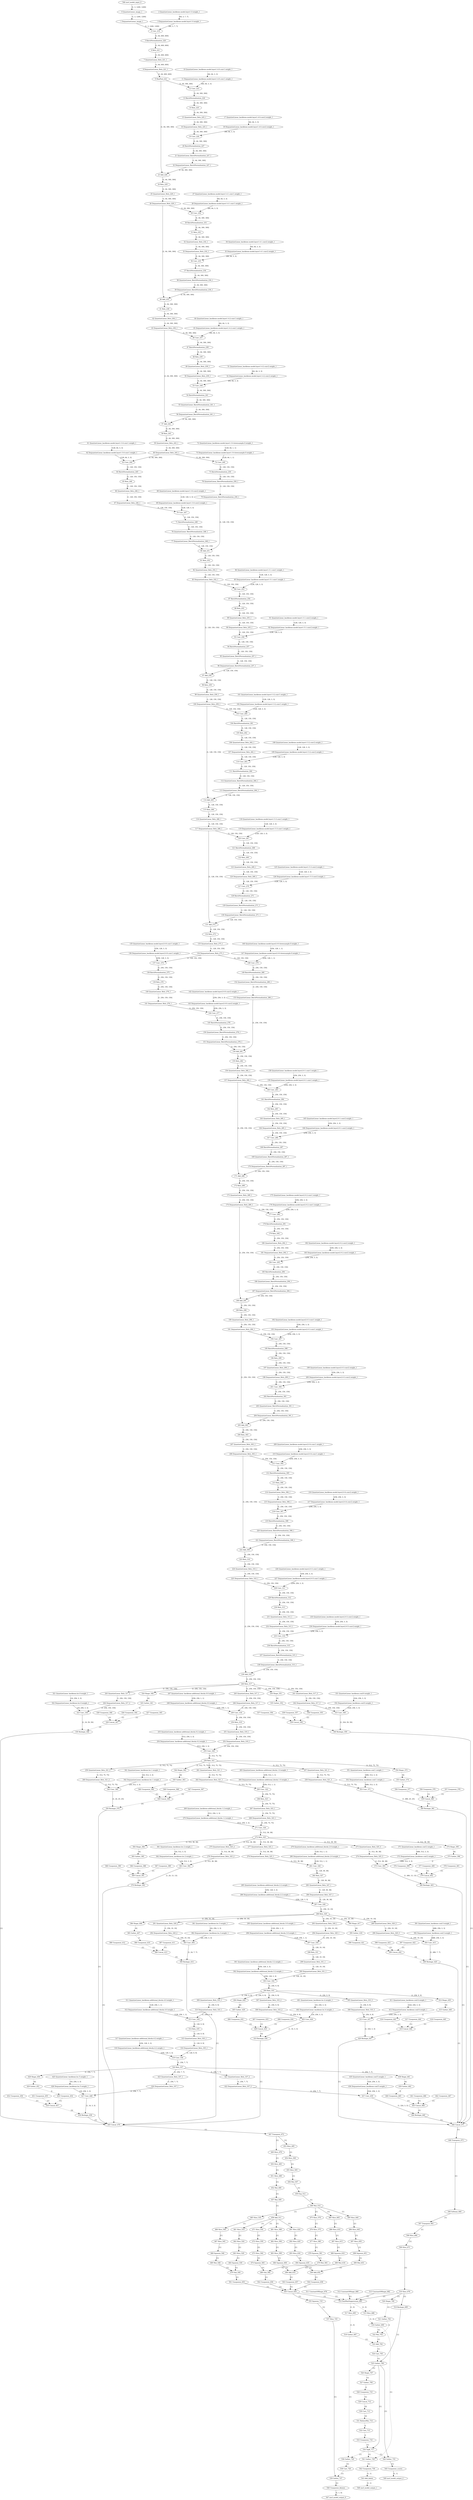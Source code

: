 strict digraph  {
"0 QuantizeLinear_image_1" [id=0, type=QuantizeLinear];
"1 DequantizeLinear_image_1" [id=1, type=DequantizeLinear];
"2 QuantizeLinear_backbone.model.layer1.0.weight_1" [id=2, type=QuantizeLinear];
"3 DequantizeLinear_backbone.model.layer1.0.weight_1" [id=3, type=DequantizeLinear];
"4 Conv_219" [id=4, type=Conv];
"5 BatchNormalization_220" [id=5, type=BatchNormalization];
"6 Relu_221" [id=6, type=Relu];
"7 QuantizeLinear_Relu_221_1" [id=7, type=QuantizeLinear];
"8 DequantizeLinear_Relu_221_1" [id=8, type=DequantizeLinear];
"9 MaxPool_222" [id=9, type=MaxPool];
"10 QuantizeLinear_backbone.model.layer1.4.0.conv1.weight_1" [id=10, type=QuantizeLinear];
"11 DequantizeLinear_backbone.model.layer1.4.0.conv1.weight_1" [id=11, type=DequantizeLinear];
"12 Conv_223" [id=12, type=Conv];
"13 BatchNormalization_224" [id=13, type=BatchNormalization];
"14 Relu_225" [id=14, type=Relu];
"15 QuantizeLinear_Relu_225_1" [id=15, type=QuantizeLinear];
"16 DequantizeLinear_Relu_225_1" [id=16, type=DequantizeLinear];
"17 QuantizeLinear_backbone.model.layer1.4.0.conv2.weight_1" [id=17, type=QuantizeLinear];
"18 DequantizeLinear_backbone.model.layer1.4.0.conv2.weight_1" [id=18, type=DequantizeLinear];
"19 Conv_226" [id=19, type=Conv];
"20 BatchNormalization_227" [id=20, type=BatchNormalization];
"21 QuantizeLinear_BatchNormalization_227_1" [id=21, type=QuantizeLinear];
"22 DequantizeLinear_BatchNormalization_227_1" [id=22, type=DequantizeLinear];
"23 Add_228" [id=23, type=Add];
"24 Relu_229" [id=24, type=Relu];
"25 QuantizeLinear_Relu_229_1" [id=25, type=QuantizeLinear];
"26 DequantizeLinear_Relu_229_1" [id=26, type=DequantizeLinear];
"27 QuantizeLinear_backbone.model.layer1.4.1.conv1.weight_1" [id=27, type=QuantizeLinear];
"28 DequantizeLinear_backbone.model.layer1.4.1.conv1.weight_1" [id=28, type=DequantizeLinear];
"29 Conv_230" [id=29, type=Conv];
"30 BatchNormalization_231" [id=30, type=BatchNormalization];
"31 Relu_232" [id=31, type=Relu];
"32 QuantizeLinear_Relu_232_1" [id=32, type=QuantizeLinear];
"33 DequantizeLinear_Relu_232_1" [id=33, type=DequantizeLinear];
"34 QuantizeLinear_backbone.model.layer1.4.1.conv2.weight_1" [id=34, type=QuantizeLinear];
"35 DequantizeLinear_backbone.model.layer1.4.1.conv2.weight_1" [id=35, type=DequantizeLinear];
"36 Conv_233" [id=36, type=Conv];
"37 BatchNormalization_234" [id=37, type=BatchNormalization];
"38 QuantizeLinear_BatchNormalization_234_1" [id=38, type=QuantizeLinear];
"39 DequantizeLinear_BatchNormalization_234_1" [id=39, type=DequantizeLinear];
"40 Add_235" [id=40, type=Add];
"41 Relu_236" [id=41, type=Relu];
"42 QuantizeLinear_Relu_236_1" [id=42, type=QuantizeLinear];
"43 DequantizeLinear_Relu_236_1" [id=43, type=DequantizeLinear];
"44 QuantizeLinear_backbone.model.layer1.4.2.conv1.weight_1" [id=44, type=QuantizeLinear];
"45 DequantizeLinear_backbone.model.layer1.4.2.conv1.weight_1" [id=45, type=DequantizeLinear];
"46 Conv_237" [id=46, type=Conv];
"47 BatchNormalization_238" [id=47, type=BatchNormalization];
"48 Relu_239" [id=48, type=Relu];
"49 QuantizeLinear_Relu_239_1" [id=49, type=QuantizeLinear];
"50 DequantizeLinear_Relu_239_1" [id=50, type=DequantizeLinear];
"51 QuantizeLinear_backbone.model.layer1.4.2.conv2.weight_1" [id=51, type=QuantizeLinear];
"52 DequantizeLinear_backbone.model.layer1.4.2.conv2.weight_1" [id=52, type=DequantizeLinear];
"53 Conv_240" [id=53, type=Conv];
"54 BatchNormalization_241" [id=54, type=BatchNormalization];
"55 QuantizeLinear_BatchNormalization_241_1" [id=55, type=QuantizeLinear];
"56 DequantizeLinear_BatchNormalization_241_1" [id=56, type=DequantizeLinear];
"57 Add_242" [id=57, type=Add];
"58 Relu_243" [id=58, type=Relu];
"59 QuantizeLinear_Relu_243_1" [id=59, type=QuantizeLinear];
"60 DequantizeLinear_Relu_243_1" [id=60, type=DequantizeLinear];
"61 QuantizeLinear_backbone.model.layer1.5.0.conv1.weight_1" [id=61, type=QuantizeLinear];
"62 DequantizeLinear_backbone.model.layer1.5.0.conv1.weight_1" [id=62, type=DequantizeLinear];
"63 Conv_244" [id=63, type=Conv];
"64 BatchNormalization_245" [id=64, type=BatchNormalization];
"65 Relu_246" [id=65, type=Relu];
"66 QuantizeLinear_Relu_246_1" [id=66, type=QuantizeLinear];
"67 DequantizeLinear_Relu_246_1" [id=67, type=DequantizeLinear];
"68 QuantizeLinear_backbone.model.layer1.5.0.conv2.weight_1" [id=68, type=QuantizeLinear];
"69 DequantizeLinear_backbone.model.layer1.5.0.conv2.weight_1" [id=69, type=DequantizeLinear];
"70 Conv_247" [id=70, type=Conv];
"71 BatchNormalization_248" [id=71, type=BatchNormalization];
"72 QuantizeLinear_backbone.model.layer1.5.0.downsample.0.weight_1" [id=72, type=QuantizeLinear];
"73 DequantizeLinear_backbone.model.layer1.5.0.downsample.0.weight_1" [id=73, type=DequantizeLinear];
"74 Conv_249" [id=74, type=Conv];
"75 BatchNormalization_250" [id=75, type=BatchNormalization];
"76 QuantizeLinear_BatchNormalization_248_1" [id=76, type=QuantizeLinear];
"77 DequantizeLinear_BatchNormalization_248_1" [id=77, type=DequantizeLinear];
"78 QuantizeLinear_BatchNormalization_250_1" [id=78, type=QuantizeLinear];
"79 DequantizeLinear_BatchNormalization_250_1" [id=79, type=DequantizeLinear];
"80 Add_251" [id=80, type=Add];
"81 Relu_252" [id=81, type=Relu];
"82 QuantizeLinear_Relu_252_1" [id=82, type=QuantizeLinear];
"83 DequantizeLinear_Relu_252_1" [id=83, type=DequantizeLinear];
"84 QuantizeLinear_backbone.model.layer1.5.1.conv1.weight_1" [id=84, type=QuantizeLinear];
"85 DequantizeLinear_backbone.model.layer1.5.1.conv1.weight_1" [id=85, type=DequantizeLinear];
"86 Conv_253" [id=86, type=Conv];
"87 BatchNormalization_254" [id=87, type=BatchNormalization];
"88 Relu_255" [id=88, type=Relu];
"89 QuantizeLinear_Relu_255_1" [id=89, type=QuantizeLinear];
"90 DequantizeLinear_Relu_255_1" [id=90, type=DequantizeLinear];
"91 QuantizeLinear_backbone.model.layer1.5.1.conv2.weight_1" [id=91, type=QuantizeLinear];
"92 DequantizeLinear_backbone.model.layer1.5.1.conv2.weight_1" [id=92, type=DequantizeLinear];
"93 Conv_256" [id=93, type=Conv];
"94 BatchNormalization_257" [id=94, type=BatchNormalization];
"95 QuantizeLinear_BatchNormalization_257_1" [id=95, type=QuantizeLinear];
"96 DequantizeLinear_BatchNormalization_257_1" [id=96, type=DequantizeLinear];
"97 Add_258" [id=97, type=Add];
"98 Relu_259" [id=98, type=Relu];
"99 QuantizeLinear_Relu_259_1" [id=99, type=QuantizeLinear];
"100 DequantizeLinear_Relu_259_1" [id=100, type=DequantizeLinear];
"101 QuantizeLinear_backbone.model.layer1.5.2.conv1.weight_1" [id=101, type=QuantizeLinear];
"102 DequantizeLinear_backbone.model.layer1.5.2.conv1.weight_1" [id=102, type=DequantizeLinear];
"103 Conv_260" [id=103, type=Conv];
"104 BatchNormalization_261" [id=104, type=BatchNormalization];
"105 Relu_262" [id=105, type=Relu];
"106 QuantizeLinear_Relu_262_1" [id=106, type=QuantizeLinear];
"107 DequantizeLinear_Relu_262_1" [id=107, type=DequantizeLinear];
"108 QuantizeLinear_backbone.model.layer1.5.2.conv2.weight_1" [id=108, type=QuantizeLinear];
"109 DequantizeLinear_backbone.model.layer1.5.2.conv2.weight_1" [id=109, type=DequantizeLinear];
"110 Conv_263" [id=110, type=Conv];
"111 BatchNormalization_264" [id=111, type=BatchNormalization];
"112 QuantizeLinear_BatchNormalization_264_1" [id=112, type=QuantizeLinear];
"113 DequantizeLinear_BatchNormalization_264_1" [id=113, type=DequantizeLinear];
"114 Add_265" [id=114, type=Add];
"115 Relu_266" [id=115, type=Relu];
"116 QuantizeLinear_Relu_266_1" [id=116, type=QuantizeLinear];
"117 DequantizeLinear_Relu_266_1" [id=117, type=DequantizeLinear];
"118 QuantizeLinear_backbone.model.layer1.5.3.conv1.weight_1" [id=118, type=QuantizeLinear];
"119 DequantizeLinear_backbone.model.layer1.5.3.conv1.weight_1" [id=119, type=DequantizeLinear];
"120 Conv_267" [id=120, type=Conv];
"121 BatchNormalization_268" [id=121, type=BatchNormalization];
"122 Relu_269" [id=122, type=Relu];
"123 QuantizeLinear_Relu_269_1" [id=123, type=QuantizeLinear];
"124 DequantizeLinear_Relu_269_1" [id=124, type=DequantizeLinear];
"125 QuantizeLinear_backbone.model.layer1.5.3.conv2.weight_1" [id=125, type=QuantizeLinear];
"126 DequantizeLinear_backbone.model.layer1.5.3.conv2.weight_1" [id=126, type=DequantizeLinear];
"127 Conv_270" [id=127, type=Conv];
"128 BatchNormalization_271" [id=128, type=BatchNormalization];
"129 QuantizeLinear_BatchNormalization_271_1" [id=129, type=QuantizeLinear];
"130 DequantizeLinear_BatchNormalization_271_1" [id=130, type=DequantizeLinear];
"131 Add_272" [id=131, type=Add];
"132 Relu_273" [id=132, type=Relu];
"133 QuantizeLinear_Relu_273_1" [id=133, type=QuantizeLinear];
"134 DequantizeLinear_Relu_273_1" [id=134, type=DequantizeLinear];
"135 QuantizeLinear_backbone.model.layer2.0.0.conv1.weight_1" [id=135, type=QuantizeLinear];
"136 DequantizeLinear_backbone.model.layer2.0.0.conv1.weight_1" [id=136, type=DequantizeLinear];
"137 Conv_274" [id=137, type=Conv];
"138 BatchNormalization_275" [id=138, type=BatchNormalization];
"139 Relu_276" [id=139, type=Relu];
"140 QuantizeLinear_Relu_276_1" [id=140, type=QuantizeLinear];
"141 DequantizeLinear_Relu_276_1" [id=141, type=DequantizeLinear];
"142 QuantizeLinear_backbone.model.layer2.0.0.conv2.weight_1" [id=142, type=QuantizeLinear];
"143 DequantizeLinear_backbone.model.layer2.0.0.conv2.weight_1" [id=143, type=DequantizeLinear];
"144 Conv_277" [id=144, type=Conv];
"145 BatchNormalization_278" [id=145, type=BatchNormalization];
"146 QuantizeLinear_backbone.model.layer2.0.0.downsample.0.weight_1" [id=146, type=QuantizeLinear];
"147 DequantizeLinear_backbone.model.layer2.0.0.downsample.0.weight_1" [id=147, type=DequantizeLinear];
"148 Conv_279" [id=148, type=Conv];
"149 BatchNormalization_280" [id=149, type=BatchNormalization];
"150 QuantizeLinear_BatchNormalization_278_1" [id=150, type=QuantizeLinear];
"151 DequantizeLinear_BatchNormalization_278_1" [id=151, type=DequantizeLinear];
"152 QuantizeLinear_BatchNormalization_280_1" [id=152, type=QuantizeLinear];
"153 DequantizeLinear_BatchNormalization_280_1" [id=153, type=DequantizeLinear];
"154 Add_281" [id=154, type=Add];
"155 Relu_282" [id=155, type=Relu];
"156 QuantizeLinear_Relu_282_1" [id=156, type=QuantizeLinear];
"157 DequantizeLinear_Relu_282_1" [id=157, type=DequantizeLinear];
"158 QuantizeLinear_backbone.model.layer2.0.1.conv1.weight_1" [id=158, type=QuantizeLinear];
"159 DequantizeLinear_backbone.model.layer2.0.1.conv1.weight_1" [id=159, type=DequantizeLinear];
"160 Conv_283" [id=160, type=Conv];
"161 BatchNormalization_284" [id=161, type=BatchNormalization];
"162 Relu_285" [id=162, type=Relu];
"163 QuantizeLinear_Relu_285_1" [id=163, type=QuantizeLinear];
"164 DequantizeLinear_Relu_285_1" [id=164, type=DequantizeLinear];
"165 QuantizeLinear_backbone.model.layer2.0.1.conv2.weight_1" [id=165, type=QuantizeLinear];
"166 DequantizeLinear_backbone.model.layer2.0.1.conv2.weight_1" [id=166, type=DequantizeLinear];
"167 Conv_286" [id=167, type=Conv];
"168 BatchNormalization_287" [id=168, type=BatchNormalization];
"169 QuantizeLinear_BatchNormalization_287_1" [id=169, type=QuantizeLinear];
"170 DequantizeLinear_BatchNormalization_287_1" [id=170, type=DequantizeLinear];
"171 Add_288" [id=171, type=Add];
"172 Relu_289" [id=172, type=Relu];
"173 QuantizeLinear_Relu_289_1" [id=173, type=QuantizeLinear];
"174 DequantizeLinear_Relu_289_1" [id=174, type=DequantizeLinear];
"175 QuantizeLinear_backbone.model.layer2.0.2.conv1.weight_1" [id=175, type=QuantizeLinear];
"176 DequantizeLinear_backbone.model.layer2.0.2.conv1.weight_1" [id=176, type=DequantizeLinear];
"177 Conv_290" [id=177, type=Conv];
"178 BatchNormalization_291" [id=178, type=BatchNormalization];
"179 Relu_292" [id=179, type=Relu];
"180 QuantizeLinear_Relu_292_1" [id=180, type=QuantizeLinear];
"181 DequantizeLinear_Relu_292_1" [id=181, type=DequantizeLinear];
"182 QuantizeLinear_backbone.model.layer2.0.2.conv2.weight_1" [id=182, type=QuantizeLinear];
"183 DequantizeLinear_backbone.model.layer2.0.2.conv2.weight_1" [id=183, type=DequantizeLinear];
"184 Conv_293" [id=184, type=Conv];
"185 BatchNormalization_294" [id=185, type=BatchNormalization];
"186 QuantizeLinear_BatchNormalization_294_1" [id=186, type=QuantizeLinear];
"187 DequantizeLinear_BatchNormalization_294_1" [id=187, type=DequantizeLinear];
"188 Add_295" [id=188, type=Add];
"189 Relu_296" [id=189, type=Relu];
"190 QuantizeLinear_Relu_296_1" [id=190, type=QuantizeLinear];
"191 DequantizeLinear_Relu_296_1" [id=191, type=DequantizeLinear];
"192 QuantizeLinear_backbone.model.layer2.0.3.conv1.weight_1" [id=192, type=QuantizeLinear];
"193 DequantizeLinear_backbone.model.layer2.0.3.conv1.weight_1" [id=193, type=DequantizeLinear];
"194 Conv_297" [id=194, type=Conv];
"195 BatchNormalization_298" [id=195, type=BatchNormalization];
"196 Relu_299" [id=196, type=Relu];
"197 QuantizeLinear_Relu_299_1" [id=197, type=QuantizeLinear];
"198 DequantizeLinear_Relu_299_1" [id=198, type=DequantizeLinear];
"199 QuantizeLinear_backbone.model.layer2.0.3.conv2.weight_1" [id=199, type=QuantizeLinear];
"200 DequantizeLinear_backbone.model.layer2.0.3.conv2.weight_1" [id=200, type=DequantizeLinear];
"201 Conv_300" [id=201, type=Conv];
"202 BatchNormalization_301" [id=202, type=BatchNormalization];
"203 QuantizeLinear_BatchNormalization_301_1" [id=203, type=QuantizeLinear];
"204 DequantizeLinear_BatchNormalization_301_1" [id=204, type=DequantizeLinear];
"205 Add_302" [id=205, type=Add];
"206 Relu_303" [id=206, type=Relu];
"207 QuantizeLinear_Relu_303_1" [id=207, type=QuantizeLinear];
"208 DequantizeLinear_Relu_303_1" [id=208, type=DequantizeLinear];
"209 QuantizeLinear_backbone.model.layer2.0.4.conv1.weight_1" [id=209, type=QuantizeLinear];
"210 DequantizeLinear_backbone.model.layer2.0.4.conv1.weight_1" [id=210, type=DequantizeLinear];
"211 Conv_304" [id=211, type=Conv];
"212 BatchNormalization_305" [id=212, type=BatchNormalization];
"213 Relu_306" [id=213, type=Relu];
"214 QuantizeLinear_Relu_306_1" [id=214, type=QuantizeLinear];
"215 DequantizeLinear_Relu_306_1" [id=215, type=DequantizeLinear];
"216 QuantizeLinear_backbone.model.layer2.0.4.conv2.weight_1" [id=216, type=QuantizeLinear];
"217 DequantizeLinear_backbone.model.layer2.0.4.conv2.weight_1" [id=217, type=DequantizeLinear];
"218 Conv_307" [id=218, type=Conv];
"219 BatchNormalization_308" [id=219, type=BatchNormalization];
"220 QuantizeLinear_BatchNormalization_308_1" [id=220, type=QuantizeLinear];
"221 DequantizeLinear_BatchNormalization_308_1" [id=221, type=DequantizeLinear];
"222 Add_309" [id=222, type=Add];
"223 Relu_310" [id=223, type=Relu];
"224 QuantizeLinear_Relu_310_1" [id=224, type=QuantizeLinear];
"225 DequantizeLinear_Relu_310_1" [id=225, type=DequantizeLinear];
"226 QuantizeLinear_backbone.model.layer2.0.5.conv1.weight_1" [id=226, type=QuantizeLinear];
"227 DequantizeLinear_backbone.model.layer2.0.5.conv1.weight_1" [id=227, type=DequantizeLinear];
"228 Conv_311" [id=228, type=Conv];
"229 BatchNormalization_312" [id=229, type=BatchNormalization];
"230 Relu_313" [id=230, type=Relu];
"231 QuantizeLinear_Relu_313_1" [id=231, type=QuantizeLinear];
"232 DequantizeLinear_Relu_313_1" [id=232, type=DequantizeLinear];
"233 QuantizeLinear_backbone.model.layer2.0.5.conv2.weight_1" [id=233, type=QuantizeLinear];
"234 DequantizeLinear_backbone.model.layer2.0.5.conv2.weight_1" [id=234, type=DequantizeLinear];
"235 Conv_314" [id=235, type=Conv];
"236 BatchNormalization_315" [id=236, type=BatchNormalization];
"237 QuantizeLinear_BatchNormalization_315_1" [id=237, type=QuantizeLinear];
"238 DequantizeLinear_BatchNormalization_315_1" [id=238, type=DequantizeLinear];
"239 Add_316" [id=239, type=Add];
"240 Relu_317" [id=240, type=Relu];
"241 QuantizeLinear_Relu_317_3" [id=241, type=QuantizeLinear];
"242 DequantizeLinear_Relu_317_3" [id=242, type=DequantizeLinear];
"243 QuantizeLinear_Relu_317_2" [id=243, type=QuantizeLinear];
"244 DequantizeLinear_Relu_317_2" [id=244, type=DequantizeLinear];
"245 QuantizeLinear_Relu_317_1" [id=245, type=QuantizeLinear];
"246 DequantizeLinear_Relu_317_1" [id=246, type=DequantizeLinear];
"247 QuantizeLinear_backbone.additional_blocks.0.0.weight_1" [id=247, type=QuantizeLinear];
"248 DequantizeLinear_backbone.additional_blocks.0.0.weight_1" [id=248, type=DequantizeLinear];
"249 Conv_318" [id=249, type=Conv];
"250 Relu_319" [id=250, type=Relu];
"251 QuantizeLinear_Relu_319_1" [id=251, type=QuantizeLinear];
"252 DequantizeLinear_Relu_319_1" [id=252, type=DequantizeLinear];
"253 QuantizeLinear_backbone.additional_blocks.0.2.weight_1" [id=253, type=QuantizeLinear];
"254 DequantizeLinear_backbone.additional_blocks.0.2.weight_1" [id=254, type=DequantizeLinear];
"255 Conv_320" [id=255, type=Conv];
"256 Relu_321" [id=256, type=Relu];
"257 QuantizeLinear_Relu_321_3" [id=257, type=QuantizeLinear];
"258 DequantizeLinear_Relu_321_3" [id=258, type=DequantizeLinear];
"259 QuantizeLinear_Relu_321_2" [id=259, type=QuantizeLinear];
"260 DequantizeLinear_Relu_321_2" [id=260, type=DequantizeLinear];
"261 QuantizeLinear_Relu_321_1" [id=261, type=QuantizeLinear];
"262 DequantizeLinear_Relu_321_1" [id=262, type=DequantizeLinear];
"263 QuantizeLinear_backbone.additional_blocks.1.0.weight_1" [id=263, type=QuantizeLinear];
"264 DequantizeLinear_backbone.additional_blocks.1.0.weight_1" [id=264, type=DequantizeLinear];
"265 Conv_322" [id=265, type=Conv];
"266 Relu_323" [id=266, type=Relu];
"267 QuantizeLinear_Relu_323_1" [id=267, type=QuantizeLinear];
"268 DequantizeLinear_Relu_323_1" [id=268, type=DequantizeLinear];
"269 QuantizeLinear_backbone.additional_blocks.1.2.weight_1" [id=269, type=QuantizeLinear];
"270 DequantizeLinear_backbone.additional_blocks.1.2.weight_1" [id=270, type=DequantizeLinear];
"271 Conv_324" [id=271, type=Conv];
"272 Relu_325" [id=272, type=Relu];
"273 QuantizeLinear_Relu_325_3" [id=273, type=QuantizeLinear];
"274 DequantizeLinear_Relu_325_3" [id=274, type=DequantizeLinear];
"275 QuantizeLinear_Relu_325_2" [id=275, type=QuantizeLinear];
"276 DequantizeLinear_Relu_325_2" [id=276, type=DequantizeLinear];
"277 QuantizeLinear_Relu_325_1" [id=277, type=QuantizeLinear];
"278 DequantizeLinear_Relu_325_1" [id=278, type=DequantizeLinear];
"279 QuantizeLinear_backbone.additional_blocks.2.0.weight_1" [id=279, type=QuantizeLinear];
"280 DequantizeLinear_backbone.additional_blocks.2.0.weight_1" [id=280, type=DequantizeLinear];
"281 Conv_326" [id=281, type=Conv];
"282 Relu_327" [id=282, type=Relu];
"283 QuantizeLinear_Relu_327_1" [id=283, type=QuantizeLinear];
"284 DequantizeLinear_Relu_327_1" [id=284, type=DequantizeLinear];
"285 QuantizeLinear_backbone.additional_blocks.2.2.weight_1" [id=285, type=QuantizeLinear];
"286 DequantizeLinear_backbone.additional_blocks.2.2.weight_1" [id=286, type=DequantizeLinear];
"287 Conv_328" [id=287, type=Conv];
"288 Relu_329" [id=288, type=Relu];
"289 QuantizeLinear_Relu_329_3" [id=289, type=QuantizeLinear];
"290 DequantizeLinear_Relu_329_3" [id=290, type=DequantizeLinear];
"291 QuantizeLinear_Relu_329_2" [id=291, type=QuantizeLinear];
"292 DequantizeLinear_Relu_329_2" [id=292, type=DequantizeLinear];
"293 QuantizeLinear_Relu_329_1" [id=293, type=QuantizeLinear];
"294 DequantizeLinear_Relu_329_1" [id=294, type=DequantizeLinear];
"295 QuantizeLinear_backbone.additional_blocks.3.0.weight_1" [id=295, type=QuantizeLinear];
"296 DequantizeLinear_backbone.additional_blocks.3.0.weight_1" [id=296, type=DequantizeLinear];
"297 Conv_330" [id=297, type=Conv];
"298 Relu_331" [id=298, type=Relu];
"299 QuantizeLinear_Relu_331_1" [id=299, type=QuantizeLinear];
"300 DequantizeLinear_Relu_331_1" [id=300, type=DequantizeLinear];
"301 QuantizeLinear_backbone.additional_blocks.3.2.weight_1" [id=301, type=QuantizeLinear];
"302 DequantizeLinear_backbone.additional_blocks.3.2.weight_1" [id=302, type=DequantizeLinear];
"303 Conv_332" [id=303, type=Conv];
"304 Relu_333" [id=304, type=Relu];
"305 QuantizeLinear_Relu_333_3" [id=305, type=QuantizeLinear];
"306 DequantizeLinear_Relu_333_3" [id=306, type=DequantizeLinear];
"307 QuantizeLinear_Relu_333_2" [id=307, type=QuantizeLinear];
"308 DequantizeLinear_Relu_333_2" [id=308, type=DequantizeLinear];
"309 QuantizeLinear_Relu_333_1" [id=309, type=QuantizeLinear];
"310 DequantizeLinear_Relu_333_1" [id=310, type=DequantizeLinear];
"311 QuantizeLinear_backbone.additional_blocks.4.0.weight_1" [id=311, type=QuantizeLinear];
"312 DequantizeLinear_backbone.additional_blocks.4.0.weight_1" [id=312, type=DequantizeLinear];
"313 Conv_334" [id=313, type=Conv];
"314 Relu_335" [id=314, type=Relu];
"315 QuantizeLinear_Relu_335_1" [id=315, type=QuantizeLinear];
"316 DequantizeLinear_Relu_335_1" [id=316, type=DequantizeLinear];
"317 QuantizeLinear_backbone.additional_blocks.4.2.weight_1" [id=317, type=QuantizeLinear];
"318 DequantizeLinear_backbone.additional_blocks.4.2.weight_1" [id=318, type=DequantizeLinear];
"319 Conv_336" [id=319, type=Conv];
"320 Relu_337" [id=320, type=Relu];
"321 QuantizeLinear_backbone.loc.0.weight_1" [id=321, type=QuantizeLinear];
"322 DequantizeLinear_backbone.loc.0.weight_1" [id=322, type=DequantizeLinear];
"323 Conv_338" [id=323, type=Conv];
"324 Shape_340" [id=324, type=Shape];
"325 Gather_341" [id=325, type=Gather];
"326 Unsqueeze_344" [id=326, type=Unsqueeze];
"327 Unsqueeze_345" [id=327, type=Unsqueeze];
"328 Unsqueeze_346" [id=328, type=Unsqueeze];
"329 Concat_347" [id=329, type=Concat];
"330 Reshape_348" [id=330, type=Reshape];
"331 QuantizeLinear_backbone.conf.0.weight_1" [id=331, type=QuantizeLinear];
"332 DequantizeLinear_backbone.conf.0.weight_1" [id=332, type=DequantizeLinear];
"333 Conv_349" [id=333, type=Conv];
"334 Shape_351" [id=334, type=Shape];
"335 Gather_352" [id=335, type=Gather];
"336 Unsqueeze_355" [id=336, type=Unsqueeze];
"337 Unsqueeze_356" [id=337, type=Unsqueeze];
"338 Unsqueeze_357" [id=338, type=Unsqueeze];
"339 Concat_358" [id=339, type=Concat];
"340 Reshape_359" [id=340, type=Reshape];
"341 QuantizeLinear_backbone.loc.1.weight_1" [id=341, type=QuantizeLinear];
"342 DequantizeLinear_backbone.loc.1.weight_1" [id=342, type=DequantizeLinear];
"343 Conv_360" [id=343, type=Conv];
"344 Shape_362" [id=344, type=Shape];
"345 Gather_363" [id=345, type=Gather];
"346 Unsqueeze_366" [id=346, type=Unsqueeze];
"347 Unsqueeze_367" [id=347, type=Unsqueeze];
"348 Unsqueeze_368" [id=348, type=Unsqueeze];
"349 Concat_369" [id=349, type=Concat];
"350 Reshape_370" [id=350, type=Reshape];
"351 QuantizeLinear_backbone.conf.1.weight_1" [id=351, type=QuantizeLinear];
"352 DequantizeLinear_backbone.conf.1.weight_1" [id=352, type=DequantizeLinear];
"353 Conv_371" [id=353, type=Conv];
"354 Shape_373" [id=354, type=Shape];
"355 Gather_374" [id=355, type=Gather];
"356 Unsqueeze_377" [id=356, type=Unsqueeze];
"357 Unsqueeze_378" [id=357, type=Unsqueeze];
"358 Unsqueeze_379" [id=358, type=Unsqueeze];
"359 Concat_380" [id=359, type=Concat];
"360 Reshape_381" [id=360, type=Reshape];
"361 QuantizeLinear_backbone.loc.2.weight_1" [id=361, type=QuantizeLinear];
"362 DequantizeLinear_backbone.loc.2.weight_1" [id=362, type=DequantizeLinear];
"363 Conv_382" [id=363, type=Conv];
"364 Shape_384" [id=364, type=Shape];
"365 Gather_385" [id=365, type=Gather];
"366 Unsqueeze_388" [id=366, type=Unsqueeze];
"367 Unsqueeze_389" [id=367, type=Unsqueeze];
"368 Unsqueeze_390" [id=368, type=Unsqueeze];
"369 Concat_391" [id=369, type=Concat];
"370 Reshape_392" [id=370, type=Reshape];
"371 QuantizeLinear_backbone.conf.2.weight_1" [id=371, type=QuantizeLinear];
"372 DequantizeLinear_backbone.conf.2.weight_1" [id=372, type=DequantizeLinear];
"373 Conv_393" [id=373, type=Conv];
"374 Shape_395" [id=374, type=Shape];
"375 Gather_396" [id=375, type=Gather];
"376 Unsqueeze_399" [id=376, type=Unsqueeze];
"377 Unsqueeze_400" [id=377, type=Unsqueeze];
"378 Unsqueeze_401" [id=378, type=Unsqueeze];
"379 Concat_402" [id=379, type=Concat];
"380 Reshape_403" [id=380, type=Reshape];
"381 QuantizeLinear_backbone.loc.3.weight_1" [id=381, type=QuantizeLinear];
"382 DequantizeLinear_backbone.loc.3.weight_1" [id=382, type=DequantizeLinear];
"383 Conv_404" [id=383, type=Conv];
"384 Shape_406" [id=384, type=Shape];
"385 Gather_407" [id=385, type=Gather];
"386 Unsqueeze_410" [id=386, type=Unsqueeze];
"387 Unsqueeze_411" [id=387, type=Unsqueeze];
"388 Unsqueeze_412" [id=388, type=Unsqueeze];
"389 Concat_413" [id=389, type=Concat];
"390 Reshape_414" [id=390, type=Reshape];
"391 QuantizeLinear_backbone.conf.3.weight_1" [id=391, type=QuantizeLinear];
"392 DequantizeLinear_backbone.conf.3.weight_1" [id=392, type=DequantizeLinear];
"393 Conv_415" [id=393, type=Conv];
"394 Shape_417" [id=394, type=Shape];
"395 Gather_418" [id=395, type=Gather];
"396 Unsqueeze_421" [id=396, type=Unsqueeze];
"397 Unsqueeze_422" [id=397, type=Unsqueeze];
"398 Unsqueeze_423" [id=398, type=Unsqueeze];
"399 Concat_424" [id=399, type=Concat];
"400 Reshape_425" [id=400, type=Reshape];
"401 QuantizeLinear_backbone.loc.4.weight_1" [id=401, type=QuantizeLinear];
"402 DequantizeLinear_backbone.loc.4.weight_1" [id=402, type=DequantizeLinear];
"403 Conv_426" [id=403, type=Conv];
"404 Shape_428" [id=404, type=Shape];
"405 Gather_429" [id=405, type=Gather];
"406 Unsqueeze_432" [id=406, type=Unsqueeze];
"407 Unsqueeze_433" [id=407, type=Unsqueeze];
"408 Unsqueeze_434" [id=408, type=Unsqueeze];
"409 Concat_435" [id=409, type=Concat];
"410 Reshape_436" [id=410, type=Reshape];
"411 QuantizeLinear_backbone.conf.4.weight_1" [id=411, type=QuantizeLinear];
"412 DequantizeLinear_backbone.conf.4.weight_1" [id=412, type=DequantizeLinear];
"413 Conv_437" [id=413, type=Conv];
"414 Shape_439" [id=414, type=Shape];
"415 Gather_440" [id=415, type=Gather];
"416 Unsqueeze_443" [id=416, type=Unsqueeze];
"417 Unsqueeze_444" [id=417, type=Unsqueeze];
"418 Unsqueeze_445" [id=418, type=Unsqueeze];
"419 Concat_446" [id=419, type=Concat];
"420 Reshape_447" [id=420, type=Reshape];
"421 QuantizeLinear_Relu_337_2" [id=421, type=QuantizeLinear];
"422 DequantizeLinear_Relu_337_2" [id=422, type=DequantizeLinear];
"423 QuantizeLinear_Relu_337_1" [id=423, type=QuantizeLinear];
"424 DequantizeLinear_Relu_337_1" [id=424, type=DequantizeLinear];
"425 QuantizeLinear_backbone.loc.5.weight_1" [id=425, type=QuantizeLinear];
"426 DequantizeLinear_backbone.loc.5.weight_1" [id=426, type=DequantizeLinear];
"427 Conv_448" [id=427, type=Conv];
"428 Shape_450" [id=428, type=Shape];
"429 Gather_451" [id=429, type=Gather];
"430 Unsqueeze_454" [id=430, type=Unsqueeze];
"431 Unsqueeze_455" [id=431, type=Unsqueeze];
"432 Unsqueeze_456" [id=432, type=Unsqueeze];
"433 Concat_457" [id=433, type=Concat];
"434 Reshape_458" [id=434, type=Reshape];
"435 QuantizeLinear_backbone.conf.5.weight_1" [id=435, type=QuantizeLinear];
"436 DequantizeLinear_backbone.conf.5.weight_1" [id=436, type=DequantizeLinear];
"437 Conv_459" [id=437, type=Conv];
"438 Shape_461" [id=438, type=Shape];
"439 Gather_462" [id=439, type=Gather];
"440 Unsqueeze_465" [id=440, type=Unsqueeze];
"441 Unsqueeze_466" [id=441, type=Unsqueeze];
"442 Unsqueeze_467" [id=442, type=Unsqueeze];
"443 Concat_468" [id=443, type=Concat];
"444 Reshape_469" [id=444, type=Reshape];
"445 Concat_470" [id=445, type=Concat];
"446 Concat_471" [id=446, type=Concat];
"447 Transpose_472" [id=447, type=Transpose];
"448 Transpose_473" [id=448, type=Transpose];
"449 Slice_478" [id=449, type=Slice];
"450 Slice_483" [id=450, type=Slice];
"451 Slice_488" [id=451, type=Slice];
"452 Mul_490" [id=452, type=Mul];
"453 Slice_495" [id=453, type=Slice];
"454 Slice_500" [id=454, type=Slice];
"455 Slice_505" [id=455, type=Slice];
"456 Mul_507" [id=456, type=Mul];
"457 Mul_509" [id=457, type=Mul];
"458 Add_511" [id=458, type=Add];
"459 Exp_512" [id=459, type=Exp];
"460 Mul_514" [id=460, type=Mul];
"461 Slice_519" [id=461, type=Slice];
"462 Slice_524" [id=462, type=Slice];
"463 Slice_529" [id=463, type=Slice];
"464 Squeeze_530" [id=464, type=Squeeze];
"465 Slice_535" [id=465, type=Slice];
"466 Slice_540" [id=466, type=Slice];
"467 Slice_545" [id=467, type=Slice];
"468 Squeeze_546" [id=468, type=Squeeze];
"469 Mul_548" [id=469, type=Mul];
"470 Sub_549" [id=470, type=Sub];
"471 Slice_554" [id=471, type=Slice];
"472 Slice_559" [id=472, type=Slice];
"473 Slice_564" [id=473, type=Slice];
"474 Squeeze_565" [id=474, type=Squeeze];
"475 Slice_570" [id=475, type=Slice];
"476 Slice_575" [id=476, type=Slice];
"477 Slice_580" [id=477, type=Slice];
"478 Squeeze_581" [id=478, type=Squeeze];
"479 Mul_583" [id=479, type=Mul];
"480 Sub_584" [id=480, type=Sub];
"481 Slice_589" [id=481, type=Slice];
"482 Slice_594" [id=482, type=Slice];
"483 Slice_599" [id=483, type=Slice];
"484 Squeeze_600" [id=484, type=Squeeze];
"485 Slice_605" [id=485, type=Slice];
"486 Slice_610" [id=486, type=Slice];
"487 Slice_615" [id=487, type=Slice];
"488 Squeeze_616" [id=488, type=Squeeze];
"489 Mul_618" [id=489, type=Mul];
"490 Add_619" [id=490, type=Add];
"491 Slice_624" [id=491, type=Slice];
"492 Slice_629" [id=492, type=Slice];
"493 Slice_634" [id=493, type=Slice];
"494 Squeeze_635" [id=494, type=Squeeze];
"495 Slice_640" [id=495, type=Slice];
"496 Slice_645" [id=496, type=Slice];
"497 Slice_650" [id=497, type=Slice];
"498 Squeeze_651" [id=498, type=Squeeze];
"499 Mul_653" [id=499, type=Mul];
"500 Add_654" [id=500, type=Add];
"501 Unsqueeze_655" [id=501, type=Unsqueeze];
"502 Unsqueeze_656" [id=502, type=Unsqueeze];
"503 Unsqueeze_657" [id=503, type=Unsqueeze];
"504 Unsqueeze_658" [id=504, type=Unsqueeze];
"505 Concat_659" [id=505, type=Concat];
"506 Softmax_660" [id=506, type=Softmax];
"507 Transpose_661" [id=507, type=Transpose];
"508 Slice_666" [id=508, type=Slice];
"509 Slice_671" [id=509, type=Slice];
"510 Slice_676" [id=510, type=Slice];
"511 ConstantOfShape_678" [id=511, type=ConstantOfShape];
"512 ConstantOfShape_680" [id=512, type=ConstantOfShape];
"513 ConstantOfShape_682" [id=513, type=ConstantOfShape];
"514 NonMaxSuppression_683" [id=514, type=NonMaxSuppression];
"515 Slice_688" [id=515, type=Slice];
"516 Gather_690" [id=516, type=Gather];
"517 Slice_695" [id=517, type=Slice];
"518 Gather_697" [id=518, type=Gather];
"519 Reshape_699" [id=519, type=Reshape];
"520 Shape_700" [id=520, type=Shape];
"521 Gather_702" [id=521, type=Gather];
"522 Mul_703" [id=522, type=Mul];
"523 Add_704" [id=523, type=Add];
"524 Cast_705" [id=524, type=Cast];
"525 Gather_706" [id=525, type=Gather];
"526 Shape_707" [id=526, type=Shape];
"527 Gather_709" [id=527, type=Gather];
"528 Unsqueeze_710" [id=528, type=Unsqueeze];
"529 Concat_712" [id=529, type=Concat];
"530 Cast_713" [id=530, type=Cast];
"531 ReduceMin_714" [id=531, type=ReduceMin];
"532 Cast_715" [id=532, type=Cast];
"533 Unsqueeze_716" [id=533, type=Unsqueeze];
"534 TopK_717" [id=534, type=TopK];
"535 Squeeze_719" [id=535, type=Squeeze];
"536 Gather_720" [id=536, type=Gather];
"537 Slice_725" [id=537, type=Slice];
"538 Cast_726" [id=538, type=Cast];
"539 Gather_727" [id=539, type=Gather];
"540 Unsqueeze_bboxes" [id=540, type=Unsqueeze];
"541 Gather_729" [id=541, type=Gather];
"542 Unsqueeze_730" [id=542, type=Unsqueeze];
"543 Add_labels" [id=543, type=Add];
"544 Gather_733" [id=544, type=Gather];
"545 Unsqueeze_scores" [id=545, type=Unsqueeze];
"546 nncf_model_input_0" [id=546, type=nncf_model_input];
"547 nncf_model_output_0" [id=547, type=nncf_model_output];
"548 nncf_model_output_1" [id=548, type=nncf_model_output];
"549 nncf_model_output_2" [id=549, type=nncf_model_output];
"0 QuantizeLinear_image_1" -> "1 DequantizeLinear_image_1"  [label="[1, 3, 1200, 1200]", style=dashed];
"1 DequantizeLinear_image_1" -> "4 Conv_219"  [label="[1, 3, 1200, 1200]", style=solid];
"2 QuantizeLinear_backbone.model.layer1.0.weight_1" -> "3 DequantizeLinear_backbone.model.layer1.0.weight_1"  [label="[64, 3, 7, 7]", style=dashed];
"3 DequantizeLinear_backbone.model.layer1.0.weight_1" -> "4 Conv_219"  [label="[64, 3, 7, 7]", style=solid];
"4 Conv_219" -> "5 BatchNormalization_220"  [label="[1, 64, 600, 600]", style=solid];
"5 BatchNormalization_220" -> "6 Relu_221"  [label="[1, 64, 600, 600]", style=solid];
"6 Relu_221" -> "7 QuantizeLinear_Relu_221_1"  [label="[1, 64, 600, 600]", style=solid];
"7 QuantizeLinear_Relu_221_1" -> "8 DequantizeLinear_Relu_221_1"  [label="[1, 64, 600, 600]", style=dashed];
"8 DequantizeLinear_Relu_221_1" -> "9 MaxPool_222"  [label="[1, 64, 600, 600]", style=solid];
"9 MaxPool_222" -> "12 Conv_223"  [label="[1, 64, 300, 300]", style=solid];
"9 MaxPool_222" -> "23 Add_228"  [label="[1, 64, 300, 300]", style=solid];
"10 QuantizeLinear_backbone.model.layer1.4.0.conv1.weight_1" -> "11 DequantizeLinear_backbone.model.layer1.4.0.conv1.weight_1"  [label="[64, 64, 3, 3]", style=dashed];
"11 DequantizeLinear_backbone.model.layer1.4.0.conv1.weight_1" -> "12 Conv_223"  [label="[64, 64, 3, 3]", style=solid];
"12 Conv_223" -> "13 BatchNormalization_224"  [label="[1, 64, 300, 300]", style=solid];
"13 BatchNormalization_224" -> "14 Relu_225"  [label="[1, 64, 300, 300]", style=solid];
"14 Relu_225" -> "15 QuantizeLinear_Relu_225_1"  [label="[1, 64, 300, 300]", style=solid];
"15 QuantizeLinear_Relu_225_1" -> "16 DequantizeLinear_Relu_225_1"  [label="[1, 64, 300, 300]", style=dashed];
"16 DequantizeLinear_Relu_225_1" -> "19 Conv_226"  [label="[1, 64, 300, 300]", style=solid];
"17 QuantizeLinear_backbone.model.layer1.4.0.conv2.weight_1" -> "18 DequantizeLinear_backbone.model.layer1.4.0.conv2.weight_1"  [label="[64, 64, 3, 3]", style=dashed];
"18 DequantizeLinear_backbone.model.layer1.4.0.conv2.weight_1" -> "19 Conv_226"  [label="[64, 64, 3, 3]", style=solid];
"19 Conv_226" -> "20 BatchNormalization_227"  [label="[1, 64, 300, 300]", style=solid];
"20 BatchNormalization_227" -> "21 QuantizeLinear_BatchNormalization_227_1"  [label="[1, 64, 300, 300]", style=solid];
"21 QuantizeLinear_BatchNormalization_227_1" -> "22 DequantizeLinear_BatchNormalization_227_1"  [label="[1, 64, 300, 300]", style=dashed];
"22 DequantizeLinear_BatchNormalization_227_1" -> "23 Add_228"  [label="[1, 64, 300, 300]", style=solid];
"23 Add_228" -> "24 Relu_229"  [label="[1, 64, 300, 300]", style=solid];
"24 Relu_229" -> "25 QuantizeLinear_Relu_229_1"  [label="[1, 64, 300, 300]", style=solid];
"25 QuantizeLinear_Relu_229_1" -> "26 DequantizeLinear_Relu_229_1"  [label="[1, 64, 300, 300]", style=dashed];
"26 DequantizeLinear_Relu_229_1" -> "29 Conv_230"  [label="[1, 64, 300, 300]", style=solid];
"26 DequantizeLinear_Relu_229_1" -> "40 Add_235"  [label="[1, 64, 300, 300]", style=solid];
"27 QuantizeLinear_backbone.model.layer1.4.1.conv1.weight_1" -> "28 DequantizeLinear_backbone.model.layer1.4.1.conv1.weight_1"  [label="[64, 64, 3, 3]", style=dashed];
"28 DequantizeLinear_backbone.model.layer1.4.1.conv1.weight_1" -> "29 Conv_230"  [label="[64, 64, 3, 3]", style=solid];
"29 Conv_230" -> "30 BatchNormalization_231"  [label="[1, 64, 300, 300]", style=solid];
"30 BatchNormalization_231" -> "31 Relu_232"  [label="[1, 64, 300, 300]", style=solid];
"31 Relu_232" -> "32 QuantizeLinear_Relu_232_1"  [label="[1, 64, 300, 300]", style=solid];
"32 QuantizeLinear_Relu_232_1" -> "33 DequantizeLinear_Relu_232_1"  [label="[1, 64, 300, 300]", style=dashed];
"33 DequantizeLinear_Relu_232_1" -> "36 Conv_233"  [label="[1, 64, 300, 300]", style=solid];
"34 QuantizeLinear_backbone.model.layer1.4.1.conv2.weight_1" -> "35 DequantizeLinear_backbone.model.layer1.4.1.conv2.weight_1"  [label="[64, 64, 3, 3]", style=dashed];
"35 DequantizeLinear_backbone.model.layer1.4.1.conv2.weight_1" -> "36 Conv_233"  [label="[64, 64, 3, 3]", style=solid];
"36 Conv_233" -> "37 BatchNormalization_234"  [label="[1, 64, 300, 300]", style=solid];
"37 BatchNormalization_234" -> "38 QuantizeLinear_BatchNormalization_234_1"  [label="[1, 64, 300, 300]", style=solid];
"38 QuantizeLinear_BatchNormalization_234_1" -> "39 DequantizeLinear_BatchNormalization_234_1"  [label="[1, 64, 300, 300]", style=dashed];
"39 DequantizeLinear_BatchNormalization_234_1" -> "40 Add_235"  [label="[1, 64, 300, 300]", style=solid];
"40 Add_235" -> "41 Relu_236"  [label="[1, 64, 300, 300]", style=solid];
"41 Relu_236" -> "42 QuantizeLinear_Relu_236_1"  [label="[1, 64, 300, 300]", style=solid];
"42 QuantizeLinear_Relu_236_1" -> "43 DequantizeLinear_Relu_236_1"  [label="[1, 64, 300, 300]", style=dashed];
"43 DequantizeLinear_Relu_236_1" -> "46 Conv_237"  [label="[1, 64, 300, 300]", style=solid];
"43 DequantizeLinear_Relu_236_1" -> "57 Add_242"  [label="[1, 64, 300, 300]", style=solid];
"44 QuantizeLinear_backbone.model.layer1.4.2.conv1.weight_1" -> "45 DequantizeLinear_backbone.model.layer1.4.2.conv1.weight_1"  [label="[64, 64, 3, 3]", style=dashed];
"45 DequantizeLinear_backbone.model.layer1.4.2.conv1.weight_1" -> "46 Conv_237"  [label="[64, 64, 3, 3]", style=solid];
"46 Conv_237" -> "47 BatchNormalization_238"  [label="[1, 64, 300, 300]", style=solid];
"47 BatchNormalization_238" -> "48 Relu_239"  [label="[1, 64, 300, 300]", style=solid];
"48 Relu_239" -> "49 QuantizeLinear_Relu_239_1"  [label="[1, 64, 300, 300]", style=solid];
"49 QuantizeLinear_Relu_239_1" -> "50 DequantizeLinear_Relu_239_1"  [label="[1, 64, 300, 300]", style=dashed];
"50 DequantizeLinear_Relu_239_1" -> "53 Conv_240"  [label="[1, 64, 300, 300]", style=solid];
"51 QuantizeLinear_backbone.model.layer1.4.2.conv2.weight_1" -> "52 DequantizeLinear_backbone.model.layer1.4.2.conv2.weight_1"  [label="[64, 64, 3, 3]", style=dashed];
"52 DequantizeLinear_backbone.model.layer1.4.2.conv2.weight_1" -> "53 Conv_240"  [label="[64, 64, 3, 3]", style=solid];
"53 Conv_240" -> "54 BatchNormalization_241"  [label="[1, 64, 300, 300]", style=solid];
"54 BatchNormalization_241" -> "55 QuantizeLinear_BatchNormalization_241_1"  [label="[1, 64, 300, 300]", style=solid];
"55 QuantizeLinear_BatchNormalization_241_1" -> "56 DequantizeLinear_BatchNormalization_241_1"  [label="[1, 64, 300, 300]", style=dashed];
"56 DequantizeLinear_BatchNormalization_241_1" -> "57 Add_242"  [label="[1, 64, 300, 300]", style=solid];
"57 Add_242" -> "58 Relu_243"  [label="[1, 64, 300, 300]", style=solid];
"58 Relu_243" -> "59 QuantizeLinear_Relu_243_1"  [label="[1, 64, 300, 300]", style=solid];
"59 QuantizeLinear_Relu_243_1" -> "60 DequantizeLinear_Relu_243_1"  [label="[1, 64, 300, 300]", style=dashed];
"60 DequantizeLinear_Relu_243_1" -> "63 Conv_244"  [label="[1, 64, 300, 300]", style=solid];
"60 DequantizeLinear_Relu_243_1" -> "74 Conv_249"  [label="[1, 64, 300, 300]", style=solid];
"61 QuantizeLinear_backbone.model.layer1.5.0.conv1.weight_1" -> "62 DequantizeLinear_backbone.model.layer1.5.0.conv1.weight_1"  [label="[128, 64, 3, 3]", style=dashed];
"62 DequantizeLinear_backbone.model.layer1.5.0.conv1.weight_1" -> "63 Conv_244"  [label="[128, 64, 3, 3]", style=solid];
"63 Conv_244" -> "64 BatchNormalization_245"  [label="[1, 128, 150, 150]", style=solid];
"64 BatchNormalization_245" -> "65 Relu_246"  [label="[1, 128, 150, 150]", style=solid];
"65 Relu_246" -> "66 QuantizeLinear_Relu_246_1"  [label="[1, 128, 150, 150]", style=solid];
"66 QuantizeLinear_Relu_246_1" -> "67 DequantizeLinear_Relu_246_1"  [label="[1, 128, 150, 150]", style=dashed];
"67 DequantizeLinear_Relu_246_1" -> "70 Conv_247"  [label="[1, 128, 150, 150]", style=solid];
"68 QuantizeLinear_backbone.model.layer1.5.0.conv2.weight_1" -> "69 DequantizeLinear_backbone.model.layer1.5.0.conv2.weight_1"  [label="[128, 128, 3, 3]", style=dashed];
"69 DequantizeLinear_backbone.model.layer1.5.0.conv2.weight_1" -> "70 Conv_247"  [label="[128, 128, 3, 3]", style=solid];
"70 Conv_247" -> "71 BatchNormalization_248"  [label="[1, 128, 150, 150]", style=solid];
"71 BatchNormalization_248" -> "76 QuantizeLinear_BatchNormalization_248_1"  [label="[1, 128, 150, 150]", style=solid];
"72 QuantizeLinear_backbone.model.layer1.5.0.downsample.0.weight_1" -> "73 DequantizeLinear_backbone.model.layer1.5.0.downsample.0.weight_1"  [label="[128, 64, 1, 1]", style=dashed];
"73 DequantizeLinear_backbone.model.layer1.5.0.downsample.0.weight_1" -> "74 Conv_249"  [label="[128, 64, 1, 1]", style=solid];
"74 Conv_249" -> "75 BatchNormalization_250"  [label="[1, 128, 150, 150]", style=solid];
"75 BatchNormalization_250" -> "78 QuantizeLinear_BatchNormalization_250_1"  [label="[1, 128, 150, 150]", style=solid];
"76 QuantizeLinear_BatchNormalization_248_1" -> "77 DequantizeLinear_BatchNormalization_248_1"  [label="[1, 128, 150, 150]", style=dashed];
"77 DequantizeLinear_BatchNormalization_248_1" -> "80 Add_251"  [label="[1, 128, 150, 150]", style=solid];
"78 QuantizeLinear_BatchNormalization_250_1" -> "79 DequantizeLinear_BatchNormalization_250_1"  [label="[1, 128, 150, 150]", style=dashed];
"79 DequantizeLinear_BatchNormalization_250_1" -> "80 Add_251"  [label="[1, 128, 150, 150]", style=solid];
"80 Add_251" -> "81 Relu_252"  [label="[1, 128, 150, 150]", style=solid];
"81 Relu_252" -> "82 QuantizeLinear_Relu_252_1"  [label="[1, 128, 150, 150]", style=solid];
"82 QuantizeLinear_Relu_252_1" -> "83 DequantizeLinear_Relu_252_1"  [label="[1, 128, 150, 150]", style=dashed];
"83 DequantizeLinear_Relu_252_1" -> "86 Conv_253"  [label="[1, 128, 150, 150]", style=solid];
"83 DequantizeLinear_Relu_252_1" -> "97 Add_258"  [label="[1, 128, 150, 150]", style=solid];
"84 QuantizeLinear_backbone.model.layer1.5.1.conv1.weight_1" -> "85 DequantizeLinear_backbone.model.layer1.5.1.conv1.weight_1"  [label="[128, 128, 3, 3]", style=dashed];
"85 DequantizeLinear_backbone.model.layer1.5.1.conv1.weight_1" -> "86 Conv_253"  [label="[128, 128, 3, 3]", style=solid];
"86 Conv_253" -> "87 BatchNormalization_254"  [label="[1, 128, 150, 150]", style=solid];
"87 BatchNormalization_254" -> "88 Relu_255"  [label="[1, 128, 150, 150]", style=solid];
"88 Relu_255" -> "89 QuantizeLinear_Relu_255_1"  [label="[1, 128, 150, 150]", style=solid];
"89 QuantizeLinear_Relu_255_1" -> "90 DequantizeLinear_Relu_255_1"  [label="[1, 128, 150, 150]", style=dashed];
"90 DequantizeLinear_Relu_255_1" -> "93 Conv_256"  [label="[1, 128, 150, 150]", style=solid];
"91 QuantizeLinear_backbone.model.layer1.5.1.conv2.weight_1" -> "92 DequantizeLinear_backbone.model.layer1.5.1.conv2.weight_1"  [label="[128, 128, 3, 3]", style=dashed];
"92 DequantizeLinear_backbone.model.layer1.5.1.conv2.weight_1" -> "93 Conv_256"  [label="[128, 128, 3, 3]", style=solid];
"93 Conv_256" -> "94 BatchNormalization_257"  [label="[1, 128, 150, 150]", style=solid];
"94 BatchNormalization_257" -> "95 QuantizeLinear_BatchNormalization_257_1"  [label="[1, 128, 150, 150]", style=solid];
"95 QuantizeLinear_BatchNormalization_257_1" -> "96 DequantizeLinear_BatchNormalization_257_1"  [label="[1, 128, 150, 150]", style=dashed];
"96 DequantizeLinear_BatchNormalization_257_1" -> "97 Add_258"  [label="[1, 128, 150, 150]", style=solid];
"97 Add_258" -> "98 Relu_259"  [label="[1, 128, 150, 150]", style=solid];
"98 Relu_259" -> "99 QuantizeLinear_Relu_259_1"  [label="[1, 128, 150, 150]", style=solid];
"99 QuantizeLinear_Relu_259_1" -> "100 DequantizeLinear_Relu_259_1"  [label="[1, 128, 150, 150]", style=dashed];
"100 DequantizeLinear_Relu_259_1" -> "103 Conv_260"  [label="[1, 128, 150, 150]", style=solid];
"100 DequantizeLinear_Relu_259_1" -> "114 Add_265"  [label="[1, 128, 150, 150]", style=solid];
"101 QuantizeLinear_backbone.model.layer1.5.2.conv1.weight_1" -> "102 DequantizeLinear_backbone.model.layer1.5.2.conv1.weight_1"  [label="[128, 128, 3, 3]", style=dashed];
"102 DequantizeLinear_backbone.model.layer1.5.2.conv1.weight_1" -> "103 Conv_260"  [label="[128, 128, 3, 3]", style=solid];
"103 Conv_260" -> "104 BatchNormalization_261"  [label="[1, 128, 150, 150]", style=solid];
"104 BatchNormalization_261" -> "105 Relu_262"  [label="[1, 128, 150, 150]", style=solid];
"105 Relu_262" -> "106 QuantizeLinear_Relu_262_1"  [label="[1, 128, 150, 150]", style=solid];
"106 QuantizeLinear_Relu_262_1" -> "107 DequantizeLinear_Relu_262_1"  [label="[1, 128, 150, 150]", style=dashed];
"107 DequantizeLinear_Relu_262_1" -> "110 Conv_263"  [label="[1, 128, 150, 150]", style=solid];
"108 QuantizeLinear_backbone.model.layer1.5.2.conv2.weight_1" -> "109 DequantizeLinear_backbone.model.layer1.5.2.conv2.weight_1"  [label="[128, 128, 3, 3]", style=dashed];
"109 DequantizeLinear_backbone.model.layer1.5.2.conv2.weight_1" -> "110 Conv_263"  [label="[128, 128, 3, 3]", style=solid];
"110 Conv_263" -> "111 BatchNormalization_264"  [label="[1, 128, 150, 150]", style=solid];
"111 BatchNormalization_264" -> "112 QuantizeLinear_BatchNormalization_264_1"  [label="[1, 128, 150, 150]", style=solid];
"112 QuantizeLinear_BatchNormalization_264_1" -> "113 DequantizeLinear_BatchNormalization_264_1"  [label="[1, 128, 150, 150]", style=dashed];
"113 DequantizeLinear_BatchNormalization_264_1" -> "114 Add_265"  [label="[1, 128, 150, 150]", style=solid];
"114 Add_265" -> "115 Relu_266"  [label="[1, 128, 150, 150]", style=solid];
"115 Relu_266" -> "116 QuantizeLinear_Relu_266_1"  [label="[1, 128, 150, 150]", style=solid];
"116 QuantizeLinear_Relu_266_1" -> "117 DequantizeLinear_Relu_266_1"  [label="[1, 128, 150, 150]", style=dashed];
"117 DequantizeLinear_Relu_266_1" -> "120 Conv_267"  [label="[1, 128, 150, 150]", style=solid];
"117 DequantizeLinear_Relu_266_1" -> "131 Add_272"  [label="[1, 128, 150, 150]", style=solid];
"118 QuantizeLinear_backbone.model.layer1.5.3.conv1.weight_1" -> "119 DequantizeLinear_backbone.model.layer1.5.3.conv1.weight_1"  [label="[128, 128, 3, 3]", style=dashed];
"119 DequantizeLinear_backbone.model.layer1.5.3.conv1.weight_1" -> "120 Conv_267"  [label="[128, 128, 3, 3]", style=solid];
"120 Conv_267" -> "121 BatchNormalization_268"  [label="[1, 128, 150, 150]", style=solid];
"121 BatchNormalization_268" -> "122 Relu_269"  [label="[1, 128, 150, 150]", style=solid];
"122 Relu_269" -> "123 QuantizeLinear_Relu_269_1"  [label="[1, 128, 150, 150]", style=solid];
"123 QuantizeLinear_Relu_269_1" -> "124 DequantizeLinear_Relu_269_1"  [label="[1, 128, 150, 150]", style=dashed];
"124 DequantizeLinear_Relu_269_1" -> "127 Conv_270"  [label="[1, 128, 150, 150]", style=solid];
"125 QuantizeLinear_backbone.model.layer1.5.3.conv2.weight_1" -> "126 DequantizeLinear_backbone.model.layer1.5.3.conv2.weight_1"  [label="[128, 128, 3, 3]", style=dashed];
"126 DequantizeLinear_backbone.model.layer1.5.3.conv2.weight_1" -> "127 Conv_270"  [label="[128, 128, 3, 3]", style=solid];
"127 Conv_270" -> "128 BatchNormalization_271"  [label="[1, 128, 150, 150]", style=solid];
"128 BatchNormalization_271" -> "129 QuantizeLinear_BatchNormalization_271_1"  [label="[1, 128, 150, 150]", style=solid];
"129 QuantizeLinear_BatchNormalization_271_1" -> "130 DequantizeLinear_BatchNormalization_271_1"  [label="[1, 128, 150, 150]", style=dashed];
"130 DequantizeLinear_BatchNormalization_271_1" -> "131 Add_272"  [label="[1, 128, 150, 150]", style=solid];
"131 Add_272" -> "132 Relu_273"  [label="[1, 128, 150, 150]", style=solid];
"132 Relu_273" -> "133 QuantizeLinear_Relu_273_1"  [label="[1, 128, 150, 150]", style=solid];
"133 QuantizeLinear_Relu_273_1" -> "134 DequantizeLinear_Relu_273_1"  [label="[1, 128, 150, 150]", style=dashed];
"134 DequantizeLinear_Relu_273_1" -> "137 Conv_274"  [label="[1, 128, 150, 150]", style=solid];
"134 DequantizeLinear_Relu_273_1" -> "148 Conv_279"  [label="[1, 128, 150, 150]", style=solid];
"135 QuantizeLinear_backbone.model.layer2.0.0.conv1.weight_1" -> "136 DequantizeLinear_backbone.model.layer2.0.0.conv1.weight_1"  [label="[256, 128, 3, 3]", style=dashed];
"136 DequantizeLinear_backbone.model.layer2.0.0.conv1.weight_1" -> "137 Conv_274"  [label="[256, 128, 3, 3]", style=solid];
"137 Conv_274" -> "138 BatchNormalization_275"  [label="[1, 256, 150, 150]", style=solid];
"138 BatchNormalization_275" -> "139 Relu_276"  [label="[1, 256, 150, 150]", style=solid];
"139 Relu_276" -> "140 QuantizeLinear_Relu_276_1"  [label="[1, 256, 150, 150]", style=solid];
"140 QuantizeLinear_Relu_276_1" -> "141 DequantizeLinear_Relu_276_1"  [label="[1, 256, 150, 150]", style=dashed];
"141 DequantizeLinear_Relu_276_1" -> "144 Conv_277"  [label="[1, 256, 150, 150]", style=solid];
"142 QuantizeLinear_backbone.model.layer2.0.0.conv2.weight_1" -> "143 DequantizeLinear_backbone.model.layer2.0.0.conv2.weight_1"  [label="[256, 256, 3, 3]", style=dashed];
"143 DequantizeLinear_backbone.model.layer2.0.0.conv2.weight_1" -> "144 Conv_277"  [label="[256, 256, 3, 3]", style=solid];
"144 Conv_277" -> "145 BatchNormalization_278"  [label="[1, 256, 150, 150]", style=solid];
"145 BatchNormalization_278" -> "150 QuantizeLinear_BatchNormalization_278_1"  [label="[1, 256, 150, 150]", style=solid];
"146 QuantizeLinear_backbone.model.layer2.0.0.downsample.0.weight_1" -> "147 DequantizeLinear_backbone.model.layer2.0.0.downsample.0.weight_1"  [label="[256, 128, 1, 1]", style=dashed];
"147 DequantizeLinear_backbone.model.layer2.0.0.downsample.0.weight_1" -> "148 Conv_279"  [label="[256, 128, 1, 1]", style=solid];
"148 Conv_279" -> "149 BatchNormalization_280"  [label="[1, 256, 150, 150]", style=solid];
"149 BatchNormalization_280" -> "152 QuantizeLinear_BatchNormalization_280_1"  [label="[1, 256, 150, 150]", style=solid];
"150 QuantizeLinear_BatchNormalization_278_1" -> "151 DequantizeLinear_BatchNormalization_278_1"  [label="[1, 256, 150, 150]", style=dashed];
"151 DequantizeLinear_BatchNormalization_278_1" -> "154 Add_281"  [label="[1, 256, 150, 150]", style=solid];
"152 QuantizeLinear_BatchNormalization_280_1" -> "153 DequantizeLinear_BatchNormalization_280_1"  [label="[1, 256, 150, 150]", style=dashed];
"153 DequantizeLinear_BatchNormalization_280_1" -> "154 Add_281"  [label="[1, 256, 150, 150]", style=solid];
"154 Add_281" -> "155 Relu_282"  [label="[1, 256, 150, 150]", style=solid];
"155 Relu_282" -> "156 QuantizeLinear_Relu_282_1"  [label="[1, 256, 150, 150]", style=solid];
"156 QuantizeLinear_Relu_282_1" -> "157 DequantizeLinear_Relu_282_1"  [label="[1, 256, 150, 150]", style=dashed];
"157 DequantizeLinear_Relu_282_1" -> "160 Conv_283"  [label="[1, 256, 150, 150]", style=solid];
"157 DequantizeLinear_Relu_282_1" -> "171 Add_288"  [label="[1, 256, 150, 150]", style=solid];
"158 QuantizeLinear_backbone.model.layer2.0.1.conv1.weight_1" -> "159 DequantizeLinear_backbone.model.layer2.0.1.conv1.weight_1"  [label="[256, 256, 3, 3]", style=dashed];
"159 DequantizeLinear_backbone.model.layer2.0.1.conv1.weight_1" -> "160 Conv_283"  [label="[256, 256, 3, 3]", style=solid];
"160 Conv_283" -> "161 BatchNormalization_284"  [label="[1, 256, 150, 150]", style=solid];
"161 BatchNormalization_284" -> "162 Relu_285"  [label="[1, 256, 150, 150]", style=solid];
"162 Relu_285" -> "163 QuantizeLinear_Relu_285_1"  [label="[1, 256, 150, 150]", style=solid];
"163 QuantizeLinear_Relu_285_1" -> "164 DequantizeLinear_Relu_285_1"  [label="[1, 256, 150, 150]", style=dashed];
"164 DequantizeLinear_Relu_285_1" -> "167 Conv_286"  [label="[1, 256, 150, 150]", style=solid];
"165 QuantizeLinear_backbone.model.layer2.0.1.conv2.weight_1" -> "166 DequantizeLinear_backbone.model.layer2.0.1.conv2.weight_1"  [label="[256, 256, 3, 3]", style=dashed];
"166 DequantizeLinear_backbone.model.layer2.0.1.conv2.weight_1" -> "167 Conv_286"  [label="[256, 256, 3, 3]", style=solid];
"167 Conv_286" -> "168 BatchNormalization_287"  [label="[1, 256, 150, 150]", style=solid];
"168 BatchNormalization_287" -> "169 QuantizeLinear_BatchNormalization_287_1"  [label="[1, 256, 150, 150]", style=solid];
"169 QuantizeLinear_BatchNormalization_287_1" -> "170 DequantizeLinear_BatchNormalization_287_1"  [label="[1, 256, 150, 150]", style=dashed];
"170 DequantizeLinear_BatchNormalization_287_1" -> "171 Add_288"  [label="[1, 256, 150, 150]", style=solid];
"171 Add_288" -> "172 Relu_289"  [label="[1, 256, 150, 150]", style=solid];
"172 Relu_289" -> "173 QuantizeLinear_Relu_289_1"  [label="[1, 256, 150, 150]", style=solid];
"173 QuantizeLinear_Relu_289_1" -> "174 DequantizeLinear_Relu_289_1"  [label="[1, 256, 150, 150]", style=dashed];
"174 DequantizeLinear_Relu_289_1" -> "177 Conv_290"  [label="[1, 256, 150, 150]", style=solid];
"174 DequantizeLinear_Relu_289_1" -> "188 Add_295"  [label="[1, 256, 150, 150]", style=solid];
"175 QuantizeLinear_backbone.model.layer2.0.2.conv1.weight_1" -> "176 DequantizeLinear_backbone.model.layer2.0.2.conv1.weight_1"  [label="[256, 256, 3, 3]", style=dashed];
"176 DequantizeLinear_backbone.model.layer2.0.2.conv1.weight_1" -> "177 Conv_290"  [label="[256, 256, 3, 3]", style=solid];
"177 Conv_290" -> "178 BatchNormalization_291"  [label="[1, 256, 150, 150]", style=solid];
"178 BatchNormalization_291" -> "179 Relu_292"  [label="[1, 256, 150, 150]", style=solid];
"179 Relu_292" -> "180 QuantizeLinear_Relu_292_1"  [label="[1, 256, 150, 150]", style=solid];
"180 QuantizeLinear_Relu_292_1" -> "181 DequantizeLinear_Relu_292_1"  [label="[1, 256, 150, 150]", style=dashed];
"181 DequantizeLinear_Relu_292_1" -> "184 Conv_293"  [label="[1, 256, 150, 150]", style=solid];
"182 QuantizeLinear_backbone.model.layer2.0.2.conv2.weight_1" -> "183 DequantizeLinear_backbone.model.layer2.0.2.conv2.weight_1"  [label="[256, 256, 3, 3]", style=dashed];
"183 DequantizeLinear_backbone.model.layer2.0.2.conv2.weight_1" -> "184 Conv_293"  [label="[256, 256, 3, 3]", style=solid];
"184 Conv_293" -> "185 BatchNormalization_294"  [label="[1, 256, 150, 150]", style=solid];
"185 BatchNormalization_294" -> "186 QuantizeLinear_BatchNormalization_294_1"  [label="[1, 256, 150, 150]", style=solid];
"186 QuantizeLinear_BatchNormalization_294_1" -> "187 DequantizeLinear_BatchNormalization_294_1"  [label="[1, 256, 150, 150]", style=dashed];
"187 DequantizeLinear_BatchNormalization_294_1" -> "188 Add_295"  [label="[1, 256, 150, 150]", style=solid];
"188 Add_295" -> "189 Relu_296"  [label="[1, 256, 150, 150]", style=solid];
"189 Relu_296" -> "190 QuantizeLinear_Relu_296_1"  [label="[1, 256, 150, 150]", style=solid];
"190 QuantizeLinear_Relu_296_1" -> "191 DequantizeLinear_Relu_296_1"  [label="[1, 256, 150, 150]", style=dashed];
"191 DequantizeLinear_Relu_296_1" -> "194 Conv_297"  [label="[1, 256, 150, 150]", style=solid];
"191 DequantizeLinear_Relu_296_1" -> "205 Add_302"  [label="[1, 256, 150, 150]", style=solid];
"192 QuantizeLinear_backbone.model.layer2.0.3.conv1.weight_1" -> "193 DequantizeLinear_backbone.model.layer2.0.3.conv1.weight_1"  [label="[256, 256, 3, 3]", style=dashed];
"193 DequantizeLinear_backbone.model.layer2.0.3.conv1.weight_1" -> "194 Conv_297"  [label="[256, 256, 3, 3]", style=solid];
"194 Conv_297" -> "195 BatchNormalization_298"  [label="[1, 256, 150, 150]", style=solid];
"195 BatchNormalization_298" -> "196 Relu_299"  [label="[1, 256, 150, 150]", style=solid];
"196 Relu_299" -> "197 QuantizeLinear_Relu_299_1"  [label="[1, 256, 150, 150]", style=solid];
"197 QuantizeLinear_Relu_299_1" -> "198 DequantizeLinear_Relu_299_1"  [label="[1, 256, 150, 150]", style=dashed];
"198 DequantizeLinear_Relu_299_1" -> "201 Conv_300"  [label="[1, 256, 150, 150]", style=solid];
"199 QuantizeLinear_backbone.model.layer2.0.3.conv2.weight_1" -> "200 DequantizeLinear_backbone.model.layer2.0.3.conv2.weight_1"  [label="[256, 256, 3, 3]", style=dashed];
"200 DequantizeLinear_backbone.model.layer2.0.3.conv2.weight_1" -> "201 Conv_300"  [label="[256, 256, 3, 3]", style=solid];
"201 Conv_300" -> "202 BatchNormalization_301"  [label="[1, 256, 150, 150]", style=solid];
"202 BatchNormalization_301" -> "203 QuantizeLinear_BatchNormalization_301_1"  [label="[1, 256, 150, 150]", style=solid];
"203 QuantizeLinear_BatchNormalization_301_1" -> "204 DequantizeLinear_BatchNormalization_301_1"  [label="[1, 256, 150, 150]", style=dashed];
"204 DequantizeLinear_BatchNormalization_301_1" -> "205 Add_302"  [label="[1, 256, 150, 150]", style=solid];
"205 Add_302" -> "206 Relu_303"  [label="[1, 256, 150, 150]", style=solid];
"206 Relu_303" -> "207 QuantizeLinear_Relu_303_1"  [label="[1, 256, 150, 150]", style=solid];
"207 QuantizeLinear_Relu_303_1" -> "208 DequantizeLinear_Relu_303_1"  [label="[1, 256, 150, 150]", style=dashed];
"208 DequantizeLinear_Relu_303_1" -> "211 Conv_304"  [label="[1, 256, 150, 150]", style=solid];
"208 DequantizeLinear_Relu_303_1" -> "222 Add_309"  [label="[1, 256, 150, 150]", style=solid];
"209 QuantizeLinear_backbone.model.layer2.0.4.conv1.weight_1" -> "210 DequantizeLinear_backbone.model.layer2.0.4.conv1.weight_1"  [label="[256, 256, 3, 3]", style=dashed];
"210 DequantizeLinear_backbone.model.layer2.0.4.conv1.weight_1" -> "211 Conv_304"  [label="[256, 256, 3, 3]", style=solid];
"211 Conv_304" -> "212 BatchNormalization_305"  [label="[1, 256, 150, 150]", style=solid];
"212 BatchNormalization_305" -> "213 Relu_306"  [label="[1, 256, 150, 150]", style=solid];
"213 Relu_306" -> "214 QuantizeLinear_Relu_306_1"  [label="[1, 256, 150, 150]", style=solid];
"214 QuantizeLinear_Relu_306_1" -> "215 DequantizeLinear_Relu_306_1"  [label="[1, 256, 150, 150]", style=dashed];
"215 DequantizeLinear_Relu_306_1" -> "218 Conv_307"  [label="[1, 256, 150, 150]", style=solid];
"216 QuantizeLinear_backbone.model.layer2.0.4.conv2.weight_1" -> "217 DequantizeLinear_backbone.model.layer2.0.4.conv2.weight_1"  [label="[256, 256, 3, 3]", style=dashed];
"217 DequantizeLinear_backbone.model.layer2.0.4.conv2.weight_1" -> "218 Conv_307"  [label="[256, 256, 3, 3]", style=solid];
"218 Conv_307" -> "219 BatchNormalization_308"  [label="[1, 256, 150, 150]", style=solid];
"219 BatchNormalization_308" -> "220 QuantizeLinear_BatchNormalization_308_1"  [label="[1, 256, 150, 150]", style=solid];
"220 QuantizeLinear_BatchNormalization_308_1" -> "221 DequantizeLinear_BatchNormalization_308_1"  [label="[1, 256, 150, 150]", style=dashed];
"221 DequantizeLinear_BatchNormalization_308_1" -> "222 Add_309"  [label="[1, 256, 150, 150]", style=solid];
"222 Add_309" -> "223 Relu_310"  [label="[1, 256, 150, 150]", style=solid];
"223 Relu_310" -> "224 QuantizeLinear_Relu_310_1"  [label="[1, 256, 150, 150]", style=solid];
"224 QuantizeLinear_Relu_310_1" -> "225 DequantizeLinear_Relu_310_1"  [label="[1, 256, 150, 150]", style=dashed];
"225 DequantizeLinear_Relu_310_1" -> "228 Conv_311"  [label="[1, 256, 150, 150]", style=solid];
"225 DequantizeLinear_Relu_310_1" -> "239 Add_316"  [label="[1, 256, 150, 150]", style=solid];
"226 QuantizeLinear_backbone.model.layer2.0.5.conv1.weight_1" -> "227 DequantizeLinear_backbone.model.layer2.0.5.conv1.weight_1"  [label="[256, 256, 3, 3]", style=dashed];
"227 DequantizeLinear_backbone.model.layer2.0.5.conv1.weight_1" -> "228 Conv_311"  [label="[256, 256, 3, 3]", style=solid];
"228 Conv_311" -> "229 BatchNormalization_312"  [label="[1, 256, 150, 150]", style=solid];
"229 BatchNormalization_312" -> "230 Relu_313"  [label="[1, 256, 150, 150]", style=solid];
"230 Relu_313" -> "231 QuantizeLinear_Relu_313_1"  [label="[1, 256, 150, 150]", style=solid];
"231 QuantizeLinear_Relu_313_1" -> "232 DequantizeLinear_Relu_313_1"  [label="[1, 256, 150, 150]", style=dashed];
"232 DequantizeLinear_Relu_313_1" -> "235 Conv_314"  [label="[1, 256, 150, 150]", style=solid];
"233 QuantizeLinear_backbone.model.layer2.0.5.conv2.weight_1" -> "234 DequantizeLinear_backbone.model.layer2.0.5.conv2.weight_1"  [label="[256, 256, 3, 3]", style=dashed];
"234 DequantizeLinear_backbone.model.layer2.0.5.conv2.weight_1" -> "235 Conv_314"  [label="[256, 256, 3, 3]", style=solid];
"235 Conv_314" -> "236 BatchNormalization_315"  [label="[1, 256, 150, 150]", style=solid];
"236 BatchNormalization_315" -> "237 QuantizeLinear_BatchNormalization_315_1"  [label="[1, 256, 150, 150]", style=solid];
"237 QuantizeLinear_BatchNormalization_315_1" -> "238 DequantizeLinear_BatchNormalization_315_1"  [label="[1, 256, 150, 150]", style=dashed];
"238 DequantizeLinear_BatchNormalization_315_1" -> "239 Add_316"  [label="[1, 256, 150, 150]", style=solid];
"239 Add_316" -> "240 Relu_317"  [label="[1, 256, 150, 150]", style=solid];
"240 Relu_317" -> "241 QuantizeLinear_Relu_317_3"  [label="[1, 256, 150, 150]", style=solid];
"240 Relu_317" -> "243 QuantizeLinear_Relu_317_2"  [label="[1, 256, 150, 150]", style=solid];
"240 Relu_317" -> "245 QuantizeLinear_Relu_317_1"  [label="[1, 256, 150, 150]", style=solid];
"240 Relu_317" -> "324 Shape_340"  [label="[1, 256, 150, 150]", style=solid];
"240 Relu_317" -> "334 Shape_351"  [label="[1, 256, 150, 150]", style=solid];
"241 QuantizeLinear_Relu_317_3" -> "242 DequantizeLinear_Relu_317_3"  [label="[1, 256, 150, 150]", style=dashed];
"242 DequantizeLinear_Relu_317_3" -> "333 Conv_349"  [label="[1, 256, 150, 150]", style=solid];
"243 QuantizeLinear_Relu_317_2" -> "244 DequantizeLinear_Relu_317_2"  [label="[1, 256, 150, 150]", style=dashed];
"244 DequantizeLinear_Relu_317_2" -> "323 Conv_338"  [label="[1, 256, 150, 150]", style=solid];
"245 QuantizeLinear_Relu_317_1" -> "246 DequantizeLinear_Relu_317_1"  [label="[1, 256, 150, 150]", style=dashed];
"246 DequantizeLinear_Relu_317_1" -> "249 Conv_318"  [label="[1, 256, 150, 150]", style=solid];
"247 QuantizeLinear_backbone.additional_blocks.0.0.weight_1" -> "248 DequantizeLinear_backbone.additional_blocks.0.0.weight_1"  [label="[256, 256, 1, 1]", style=dashed];
"248 DequantizeLinear_backbone.additional_blocks.0.0.weight_1" -> "249 Conv_318"  [label="[256, 256, 1, 1]", style=solid];
"249 Conv_318" -> "250 Relu_319"  [label="[1, 256, 150, 150]", style=solid];
"250 Relu_319" -> "251 QuantizeLinear_Relu_319_1"  [label="[1, 256, 150, 150]", style=solid];
"251 QuantizeLinear_Relu_319_1" -> "252 DequantizeLinear_Relu_319_1"  [label="[1, 256, 150, 150]", style=dashed];
"252 DequantizeLinear_Relu_319_1" -> "255 Conv_320"  [label="[1, 256, 150, 150]", style=solid];
"253 QuantizeLinear_backbone.additional_blocks.0.2.weight_1" -> "254 DequantizeLinear_backbone.additional_blocks.0.2.weight_1"  [label="[512, 256, 3, 3]", style=dashed];
"254 DequantizeLinear_backbone.additional_blocks.0.2.weight_1" -> "255 Conv_320"  [label="[512, 256, 3, 3]", style=solid];
"255 Conv_320" -> "256 Relu_321"  [label="[1, 512, 75, 75]", style=solid];
"256 Relu_321" -> "257 QuantizeLinear_Relu_321_3"  [label="[1, 512, 75, 75]", style=solid];
"256 Relu_321" -> "259 QuantizeLinear_Relu_321_2"  [label="[1, 512, 75, 75]", style=solid];
"256 Relu_321" -> "261 QuantizeLinear_Relu_321_1"  [label="[1, 512, 75, 75]", style=solid];
"256 Relu_321" -> "344 Shape_362"  [label="[1, 512, 75, 75]", style=solid];
"256 Relu_321" -> "354 Shape_373"  [label="[1, 512, 75, 75]", style=solid];
"257 QuantizeLinear_Relu_321_3" -> "258 DequantizeLinear_Relu_321_3"  [label="[1, 512, 75, 75]", style=dashed];
"258 DequantizeLinear_Relu_321_3" -> "353 Conv_371"  [label="[1, 512, 75, 75]", style=solid];
"259 QuantizeLinear_Relu_321_2" -> "260 DequantizeLinear_Relu_321_2"  [label="[1, 512, 75, 75]", style=dashed];
"260 DequantizeLinear_Relu_321_2" -> "343 Conv_360"  [label="[1, 512, 75, 75]", style=solid];
"261 QuantizeLinear_Relu_321_1" -> "262 DequantizeLinear_Relu_321_1"  [label="[1, 512, 75, 75]", style=dashed];
"262 DequantizeLinear_Relu_321_1" -> "265 Conv_322"  [label="[1, 512, 75, 75]", style=solid];
"263 QuantizeLinear_backbone.additional_blocks.1.0.weight_1" -> "264 DequantizeLinear_backbone.additional_blocks.1.0.weight_1"  [label="[256, 512, 1, 1]", style=dashed];
"264 DequantizeLinear_backbone.additional_blocks.1.0.weight_1" -> "265 Conv_322"  [label="[256, 512, 1, 1]", style=solid];
"265 Conv_322" -> "266 Relu_323"  [label="[1, 256, 75, 75]", style=solid];
"266 Relu_323" -> "267 QuantizeLinear_Relu_323_1"  [label="[1, 256, 75, 75]", style=solid];
"267 QuantizeLinear_Relu_323_1" -> "268 DequantizeLinear_Relu_323_1"  [label="[1, 256, 75, 75]", style=dashed];
"268 DequantizeLinear_Relu_323_1" -> "271 Conv_324"  [label="[1, 256, 75, 75]", style=solid];
"269 QuantizeLinear_backbone.additional_blocks.1.2.weight_1" -> "270 DequantizeLinear_backbone.additional_blocks.1.2.weight_1"  [label="[512, 256, 3, 3]", style=dashed];
"270 DequantizeLinear_backbone.additional_blocks.1.2.weight_1" -> "271 Conv_324"  [label="[512, 256, 3, 3]", style=solid];
"271 Conv_324" -> "272 Relu_325"  [label="[1, 512, 38, 38]", style=solid];
"272 Relu_325" -> "273 QuantizeLinear_Relu_325_3"  [label="[1, 512, 38, 38]", style=solid];
"272 Relu_325" -> "275 QuantizeLinear_Relu_325_2"  [label="[1, 512, 38, 38]", style=solid];
"272 Relu_325" -> "277 QuantizeLinear_Relu_325_1"  [label="[1, 512, 38, 38]", style=solid];
"272 Relu_325" -> "364 Shape_384"  [label="[1, 512, 38, 38]", style=solid];
"272 Relu_325" -> "374 Shape_395"  [label="[1, 512, 38, 38]", style=solid];
"273 QuantizeLinear_Relu_325_3" -> "274 DequantizeLinear_Relu_325_3"  [label="[1, 512, 38, 38]", style=dashed];
"274 DequantizeLinear_Relu_325_3" -> "373 Conv_393"  [label="[1, 512, 38, 38]", style=solid];
"275 QuantizeLinear_Relu_325_2" -> "276 DequantizeLinear_Relu_325_2"  [label="[1, 512, 38, 38]", style=dashed];
"276 DequantizeLinear_Relu_325_2" -> "363 Conv_382"  [label="[1, 512, 38, 38]", style=solid];
"277 QuantizeLinear_Relu_325_1" -> "278 DequantizeLinear_Relu_325_1"  [label="[1, 512, 38, 38]", style=dashed];
"278 DequantizeLinear_Relu_325_1" -> "281 Conv_326"  [label="[1, 512, 38, 38]", style=solid];
"279 QuantizeLinear_backbone.additional_blocks.2.0.weight_1" -> "280 DequantizeLinear_backbone.additional_blocks.2.0.weight_1"  [label="[128, 512, 1, 1]", style=dashed];
"280 DequantizeLinear_backbone.additional_blocks.2.0.weight_1" -> "281 Conv_326"  [label="[128, 512, 1, 1]", style=solid];
"281 Conv_326" -> "282 Relu_327"  [label="[1, 128, 38, 38]", style=solid];
"282 Relu_327" -> "283 QuantizeLinear_Relu_327_1"  [label="[1, 128, 38, 38]", style=solid];
"283 QuantizeLinear_Relu_327_1" -> "284 DequantizeLinear_Relu_327_1"  [label="[1, 128, 38, 38]", style=dashed];
"284 DequantizeLinear_Relu_327_1" -> "287 Conv_328"  [label="[1, 128, 38, 38]", style=solid];
"285 QuantizeLinear_backbone.additional_blocks.2.2.weight_1" -> "286 DequantizeLinear_backbone.additional_blocks.2.2.weight_1"  [label="[256, 128, 3, 3]", style=dashed];
"286 DequantizeLinear_backbone.additional_blocks.2.2.weight_1" -> "287 Conv_328"  [label="[256, 128, 3, 3]", style=solid];
"287 Conv_328" -> "288 Relu_329"  [label="[1, 256, 19, 19]", style=solid];
"288 Relu_329" -> "289 QuantizeLinear_Relu_329_3"  [label="[1, 256, 19, 19]", style=solid];
"288 Relu_329" -> "291 QuantizeLinear_Relu_329_2"  [label="[1, 256, 19, 19]", style=solid];
"288 Relu_329" -> "293 QuantizeLinear_Relu_329_1"  [label="[1, 256, 19, 19]", style=solid];
"288 Relu_329" -> "384 Shape_406"  [label="[1, 256, 19, 19]", style=solid];
"288 Relu_329" -> "394 Shape_417"  [label="[1, 256, 19, 19]", style=solid];
"289 QuantizeLinear_Relu_329_3" -> "290 DequantizeLinear_Relu_329_3"  [label="[1, 256, 19, 19]", style=dashed];
"290 DequantizeLinear_Relu_329_3" -> "393 Conv_415"  [label="[1, 256, 19, 19]", style=solid];
"291 QuantizeLinear_Relu_329_2" -> "292 DequantizeLinear_Relu_329_2"  [label="[1, 256, 19, 19]", style=dashed];
"292 DequantizeLinear_Relu_329_2" -> "383 Conv_404"  [label="[1, 256, 19, 19]", style=solid];
"293 QuantizeLinear_Relu_329_1" -> "294 DequantizeLinear_Relu_329_1"  [label="[1, 256, 19, 19]", style=dashed];
"294 DequantizeLinear_Relu_329_1" -> "297 Conv_330"  [label="[1, 256, 19, 19]", style=solid];
"295 QuantizeLinear_backbone.additional_blocks.3.0.weight_1" -> "296 DequantizeLinear_backbone.additional_blocks.3.0.weight_1"  [label="[128, 256, 1, 1]", style=dashed];
"296 DequantizeLinear_backbone.additional_blocks.3.0.weight_1" -> "297 Conv_330"  [label="[128, 256, 1, 1]", style=solid];
"297 Conv_330" -> "298 Relu_331"  [label="[1, 128, 19, 19]", style=solid];
"298 Relu_331" -> "299 QuantizeLinear_Relu_331_1"  [label="[1, 128, 19, 19]", style=solid];
"299 QuantizeLinear_Relu_331_1" -> "300 DequantizeLinear_Relu_331_1"  [label="[1, 128, 19, 19]", style=dashed];
"300 DequantizeLinear_Relu_331_1" -> "303 Conv_332"  [label="[1, 128, 19, 19]", style=solid];
"301 QuantizeLinear_backbone.additional_blocks.3.2.weight_1" -> "302 DequantizeLinear_backbone.additional_blocks.3.2.weight_1"  [label="[256, 128, 3, 3]", style=dashed];
"302 DequantizeLinear_backbone.additional_blocks.3.2.weight_1" -> "303 Conv_332"  [label="[256, 128, 3, 3]", style=solid];
"303 Conv_332" -> "304 Relu_333"  [label="[1, 256, 9, 9]", style=solid];
"304 Relu_333" -> "305 QuantizeLinear_Relu_333_3"  [label="[1, 256, 9, 9]", style=solid];
"304 Relu_333" -> "307 QuantizeLinear_Relu_333_2"  [label="[1, 256, 9, 9]", style=solid];
"304 Relu_333" -> "309 QuantizeLinear_Relu_333_1"  [label="[1, 256, 9, 9]", style=solid];
"304 Relu_333" -> "404 Shape_428"  [label="[1, 256, 9, 9]", style=solid];
"304 Relu_333" -> "414 Shape_439"  [label="[1, 256, 9, 9]", style=solid];
"305 QuantizeLinear_Relu_333_3" -> "306 DequantizeLinear_Relu_333_3"  [label="[1, 256, 9, 9]", style=dashed];
"306 DequantizeLinear_Relu_333_3" -> "413 Conv_437"  [label="[1, 256, 9, 9]", style=solid];
"307 QuantizeLinear_Relu_333_2" -> "308 DequantizeLinear_Relu_333_2"  [label="[1, 256, 9, 9]", style=dashed];
"308 DequantizeLinear_Relu_333_2" -> "403 Conv_426"  [label="[1, 256, 9, 9]", style=solid];
"309 QuantizeLinear_Relu_333_1" -> "310 DequantizeLinear_Relu_333_1"  [label="[1, 256, 9, 9]", style=dashed];
"310 DequantizeLinear_Relu_333_1" -> "313 Conv_334"  [label="[1, 256, 9, 9]", style=solid];
"311 QuantizeLinear_backbone.additional_blocks.4.0.weight_1" -> "312 DequantizeLinear_backbone.additional_blocks.4.0.weight_1"  [label="[128, 256, 1, 1]", style=dashed];
"312 DequantizeLinear_backbone.additional_blocks.4.0.weight_1" -> "313 Conv_334"  [label="[128, 256, 1, 1]", style=solid];
"313 Conv_334" -> "314 Relu_335"  [label="[1, 128, 9, 9]", style=solid];
"314 Relu_335" -> "315 QuantizeLinear_Relu_335_1"  [label="[1, 128, 9, 9]", style=solid];
"315 QuantizeLinear_Relu_335_1" -> "316 DequantizeLinear_Relu_335_1"  [label="[1, 128, 9, 9]", style=dashed];
"316 DequantizeLinear_Relu_335_1" -> "319 Conv_336"  [label="[1, 128, 9, 9]", style=solid];
"317 QuantizeLinear_backbone.additional_blocks.4.2.weight_1" -> "318 DequantizeLinear_backbone.additional_blocks.4.2.weight_1"  [label="[256, 128, 3, 3]", style=dashed];
"318 DequantizeLinear_backbone.additional_blocks.4.2.weight_1" -> "319 Conv_336"  [label="[256, 128, 3, 3]", style=solid];
"319 Conv_336" -> "320 Relu_337"  [label="[1, 256, 7, 7]", style=solid];
"320 Relu_337" -> "421 QuantizeLinear_Relu_337_2"  [label="[1, 256, 7, 7]", style=solid];
"320 Relu_337" -> "423 QuantizeLinear_Relu_337_1"  [label="[1, 256, 7, 7]", style=solid];
"320 Relu_337" -> "428 Shape_450"  [label="[1, 256, 7, 7]", style=solid];
"320 Relu_337" -> "438 Shape_461"  [label="[1, 256, 7, 7]", style=solid];
"321 QuantizeLinear_backbone.loc.0.weight_1" -> "322 DequantizeLinear_backbone.loc.0.weight_1"  [label="[16, 256, 3, 3]", style=dashed];
"322 DequantizeLinear_backbone.loc.0.weight_1" -> "323 Conv_338"  [label="[16, 256, 3, 3]", style=solid];
"323 Conv_338" -> "330 Reshape_348"  [label="[1, 16, 50, 50]", style=solid];
"324 Shape_340" -> "325 Gather_341"  [label="[4]", style=dashed];
"325 Gather_341" -> "326 Unsqueeze_344"  [label="[]", style=dashed];
"326 Unsqueeze_344" -> "329 Concat_347"  [label="[1]", style=dashed];
"327 Unsqueeze_345" -> "329 Concat_347"  [label="[1]", style=dashed];
"328 Unsqueeze_346" -> "329 Concat_347"  [label="[1]", style=dashed];
"329 Concat_347" -> "330 Reshape_348"  [label="[3]", style=dashed];
"330 Reshape_348" -> "445 Concat_470"  [label="[1]", style=solid];
"331 QuantizeLinear_backbone.conf.0.weight_1" -> "332 DequantizeLinear_backbone.conf.0.weight_1"  [label="[324, 256, 3, 3]", style=dashed];
"332 DequantizeLinear_backbone.conf.0.weight_1" -> "333 Conv_349"  [label="[324, 256, 3, 3]", style=solid];
"333 Conv_349" -> "340 Reshape_359"  [label="[1, 324, 50, 50]", style=solid];
"334 Shape_351" -> "335 Gather_352"  [label="[4]", style=dashed];
"335 Gather_352" -> "336 Unsqueeze_355"  [label="[]", style=dashed];
"336 Unsqueeze_355" -> "339 Concat_358"  [label="[1]", style=dashed];
"337 Unsqueeze_356" -> "339 Concat_358"  [label="[1]", style=dashed];
"338 Unsqueeze_357" -> "339 Concat_358"  [label="[1]", style=dashed];
"339 Concat_358" -> "340 Reshape_359"  [label="[3]", style=dashed];
"340 Reshape_359" -> "446 Concat_471"  [label="[1]", style=solid];
"341 QuantizeLinear_backbone.loc.1.weight_1" -> "342 DequantizeLinear_backbone.loc.1.weight_1"  [label="[24, 512, 3, 3]", style=dashed];
"342 DequantizeLinear_backbone.loc.1.weight_1" -> "343 Conv_360"  [label="[24, 512, 3, 3]", style=solid];
"343 Conv_360" -> "350 Reshape_370"  [label="[1, 24, 25, 25]", style=solid];
"344 Shape_362" -> "345 Gather_363"  [label="[4]", style=dashed];
"345 Gather_363" -> "346 Unsqueeze_366"  [label="[]", style=dashed];
"346 Unsqueeze_366" -> "349 Concat_369"  [label="[1]", style=dashed];
"347 Unsqueeze_367" -> "349 Concat_369"  [label="[1]", style=dashed];
"348 Unsqueeze_368" -> "349 Concat_369"  [label="[1]", style=dashed];
"349 Concat_369" -> "350 Reshape_370"  [label="[3]", style=dashed];
"350 Reshape_370" -> "445 Concat_470"  [label="[1]", style=solid];
"351 QuantizeLinear_backbone.conf.1.weight_1" -> "352 DequantizeLinear_backbone.conf.1.weight_1"  [label="[486, 512, 3, 3]", style=dashed];
"352 DequantizeLinear_backbone.conf.1.weight_1" -> "353 Conv_371"  [label="[486, 512, 3, 3]", style=solid];
"353 Conv_371" -> "360 Reshape_381"  [label="[1, 486, 25, 25]", style=solid];
"354 Shape_373" -> "355 Gather_374"  [label="[4]", style=dashed];
"355 Gather_374" -> "356 Unsqueeze_377"  [label="[]", style=dashed];
"356 Unsqueeze_377" -> "359 Concat_380"  [label="[1]", style=dashed];
"357 Unsqueeze_378" -> "359 Concat_380"  [label="[1]", style=dashed];
"358 Unsqueeze_379" -> "359 Concat_380"  [label="[1]", style=dashed];
"359 Concat_380" -> "360 Reshape_381"  [label="[3]", style=dashed];
"360 Reshape_381" -> "446 Concat_471"  [label="[1]", style=solid];
"361 QuantizeLinear_backbone.loc.2.weight_1" -> "362 DequantizeLinear_backbone.loc.2.weight_1"  [label="[24, 512, 3, 3]", style=dashed];
"362 DequantizeLinear_backbone.loc.2.weight_1" -> "363 Conv_382"  [label="[24, 512, 3, 3]", style=solid];
"363 Conv_382" -> "370 Reshape_392"  [label="[1, 24, 13, 13]", style=solid];
"364 Shape_384" -> "365 Gather_385"  [label="[4]", style=dashed];
"365 Gather_385" -> "366 Unsqueeze_388"  [label="[]", style=dashed];
"366 Unsqueeze_388" -> "369 Concat_391"  [label="[1]", style=dashed];
"367 Unsqueeze_389" -> "369 Concat_391"  [label="[1]", style=dashed];
"368 Unsqueeze_390" -> "369 Concat_391"  [label="[1]", style=dashed];
"369 Concat_391" -> "370 Reshape_392"  [label="[3]", style=dashed];
"370 Reshape_392" -> "445 Concat_470"  [label="[1]", style=solid];
"371 QuantizeLinear_backbone.conf.2.weight_1" -> "372 DequantizeLinear_backbone.conf.2.weight_1"  [label="[486, 512, 3, 3]", style=dashed];
"372 DequantizeLinear_backbone.conf.2.weight_1" -> "373 Conv_393"  [label="[486, 512, 3, 3]", style=solid];
"373 Conv_393" -> "380 Reshape_403"  [label="[1, 486, 13, 13]", style=solid];
"374 Shape_395" -> "375 Gather_396"  [label="[4]", style=dashed];
"375 Gather_396" -> "376 Unsqueeze_399"  [label="[]", style=dashed];
"376 Unsqueeze_399" -> "379 Concat_402"  [label="[1]", style=dashed];
"377 Unsqueeze_400" -> "379 Concat_402"  [label="[1]", style=dashed];
"378 Unsqueeze_401" -> "379 Concat_402"  [label="[1]", style=dashed];
"379 Concat_402" -> "380 Reshape_403"  [label="[3]", style=dashed];
"380 Reshape_403" -> "446 Concat_471"  [label="[1]", style=solid];
"381 QuantizeLinear_backbone.loc.3.weight_1" -> "382 DequantizeLinear_backbone.loc.3.weight_1"  [label="[24, 256, 3, 3]", style=dashed];
"382 DequantizeLinear_backbone.loc.3.weight_1" -> "383 Conv_404"  [label="[24, 256, 3, 3]", style=solid];
"383 Conv_404" -> "390 Reshape_414"  [label="[1, 24, 7, 7]", style=solid];
"384 Shape_406" -> "385 Gather_407"  [label="[4]", style=dashed];
"385 Gather_407" -> "386 Unsqueeze_410"  [label="[]", style=dashed];
"386 Unsqueeze_410" -> "389 Concat_413"  [label="[1]", style=dashed];
"387 Unsqueeze_411" -> "389 Concat_413"  [label="[1]", style=dashed];
"388 Unsqueeze_412" -> "389 Concat_413"  [label="[1]", style=dashed];
"389 Concat_413" -> "390 Reshape_414"  [label="[3]", style=dashed];
"390 Reshape_414" -> "445 Concat_470"  [label="[1]", style=solid];
"391 QuantizeLinear_backbone.conf.3.weight_1" -> "392 DequantizeLinear_backbone.conf.3.weight_1"  [label="[486, 256, 3, 3]", style=dashed];
"392 DequantizeLinear_backbone.conf.3.weight_1" -> "393 Conv_415"  [label="[486, 256, 3, 3]", style=solid];
"393 Conv_415" -> "400 Reshape_425"  [label="[1, 486, 7, 7]", style=solid];
"394 Shape_417" -> "395 Gather_418"  [label="[4]", style=dashed];
"395 Gather_418" -> "396 Unsqueeze_421"  [label="[]", style=dashed];
"396 Unsqueeze_421" -> "399 Concat_424"  [label="[1]", style=dashed];
"397 Unsqueeze_422" -> "399 Concat_424"  [label="[1]", style=dashed];
"398 Unsqueeze_423" -> "399 Concat_424"  [label="[1]", style=dashed];
"399 Concat_424" -> "400 Reshape_425"  [label="[3]", style=dashed];
"400 Reshape_425" -> "446 Concat_471"  [label="[1]", style=solid];
"401 QuantizeLinear_backbone.loc.4.weight_1" -> "402 DequantizeLinear_backbone.loc.4.weight_1"  [label="[16, 256, 3, 3]", style=dashed];
"402 DequantizeLinear_backbone.loc.4.weight_1" -> "403 Conv_426"  [label="[16, 256, 3, 3]", style=solid];
"403 Conv_426" -> "410 Reshape_436"  [label="[1, 16, 3, 3]", style=solid];
"404 Shape_428" -> "405 Gather_429"  [label="[4]", style=dashed];
"405 Gather_429" -> "406 Unsqueeze_432"  [label="[]", style=dashed];
"406 Unsqueeze_432" -> "409 Concat_435"  [label="[1]", style=dashed];
"407 Unsqueeze_433" -> "409 Concat_435"  [label="[1]", style=dashed];
"408 Unsqueeze_434" -> "409 Concat_435"  [label="[1]", style=dashed];
"409 Concat_435" -> "410 Reshape_436"  [label="[3]", style=dashed];
"410 Reshape_436" -> "445 Concat_470"  [label="[1]", style=solid];
"411 QuantizeLinear_backbone.conf.4.weight_1" -> "412 DequantizeLinear_backbone.conf.4.weight_1"  [label="[324, 256, 3, 3]", style=dashed];
"412 DequantizeLinear_backbone.conf.4.weight_1" -> "413 Conv_437"  [label="[324, 256, 3, 3]", style=solid];
"413 Conv_437" -> "420 Reshape_447"  [label="[1, 324, 3, 3]", style=solid];
"414 Shape_439" -> "415 Gather_440"  [label="[4]", style=dashed];
"415 Gather_440" -> "416 Unsqueeze_443"  [label="[]", style=dashed];
"416 Unsqueeze_443" -> "419 Concat_446"  [label="[1]", style=dashed];
"417 Unsqueeze_444" -> "419 Concat_446"  [label="[1]", style=dashed];
"418 Unsqueeze_445" -> "419 Concat_446"  [label="[1]", style=dashed];
"419 Concat_446" -> "420 Reshape_447"  [label="[3]", style=dashed];
"420 Reshape_447" -> "446 Concat_471"  [label="[1]", style=solid];
"421 QuantizeLinear_Relu_337_2" -> "422 DequantizeLinear_Relu_337_2"  [label="[1, 256, 7, 7]", style=dashed];
"422 DequantizeLinear_Relu_337_2" -> "437 Conv_459"  [label="[1, 256, 7, 7]", style=solid];
"423 QuantizeLinear_Relu_337_1" -> "424 DequantizeLinear_Relu_337_1"  [label="[1, 256, 7, 7]", style=dashed];
"424 DequantizeLinear_Relu_337_1" -> "427 Conv_448"  [label="[1, 256, 7, 7]", style=solid];
"425 QuantizeLinear_backbone.loc.5.weight_1" -> "426 DequantizeLinear_backbone.loc.5.weight_1"  [label="[16, 256, 3, 3]", style=dashed];
"426 DequantizeLinear_backbone.loc.5.weight_1" -> "427 Conv_448"  [label="[16, 256, 3, 3]", style=solid];
"427 Conv_448" -> "434 Reshape_458"  [label="[1, 16, 3, 3]", style=solid];
"428 Shape_450" -> "429 Gather_451"  [label="[4]", style=dashed];
"429 Gather_451" -> "430 Unsqueeze_454"  [label="[]", style=dashed];
"430 Unsqueeze_454" -> "433 Concat_457"  [label="[1]", style=dashed];
"431 Unsqueeze_455" -> "433 Concat_457"  [label="[1]", style=dashed];
"432 Unsqueeze_456" -> "433 Concat_457"  [label="[1]", style=dashed];
"433 Concat_457" -> "434 Reshape_458"  [label="[3]", style=dashed];
"434 Reshape_458" -> "445 Concat_470"  [label="[1]", style=solid];
"435 QuantizeLinear_backbone.conf.5.weight_1" -> "436 DequantizeLinear_backbone.conf.5.weight_1"  [label="[324, 256, 3, 3]", style=dashed];
"436 DequantizeLinear_backbone.conf.5.weight_1" -> "437 Conv_459"  [label="[324, 256, 3, 3]", style=solid];
"437 Conv_459" -> "444 Reshape_469"  [label="[1, 324, 3, 3]", style=solid];
"438 Shape_461" -> "439 Gather_462"  [label="[4]", style=dashed];
"439 Gather_462" -> "440 Unsqueeze_465"  [label="[]", style=dashed];
"440 Unsqueeze_465" -> "443 Concat_468"  [label="[1]", style=dashed];
"441 Unsqueeze_466" -> "443 Concat_468"  [label="[1]", style=dashed];
"442 Unsqueeze_467" -> "443 Concat_468"  [label="[1]", style=dashed];
"443 Concat_468" -> "444 Reshape_469"  [label="[3]", style=dashed];
"444 Reshape_469" -> "446 Concat_471"  [label="[1]", style=solid];
"445 Concat_470" -> "447 Transpose_472"  [label="[1]", style=solid];
"446 Concat_471" -> "448 Transpose_473"  [label="[1]", style=solid];
"447 Transpose_472" -> "449 Slice_478"  [label="[1]", style=solid];
"447 Transpose_472" -> "453 Slice_495"  [label="[1]", style=solid];
"448 Transpose_473" -> "506 Softmax_660"  [label="[1]", style=solid];
"449 Slice_478" -> "450 Slice_483"  [label="[1]", style=solid];
"450 Slice_483" -> "451 Slice_488"  [label="[1]", style=solid];
"451 Slice_488" -> "452 Mul_490"  [label="[1]", style=solid];
"452 Mul_490" -> "457 Mul_509"  [label="[1]", style=solid];
"453 Slice_495" -> "454 Slice_500"  [label="[1]", style=solid];
"454 Slice_500" -> "455 Slice_505"  [label="[1]", style=solid];
"455 Slice_505" -> "456 Mul_507"  [label="[1]", style=solid];
"456 Mul_507" -> "459 Exp_512"  [label="[1]", style=solid];
"457 Mul_509" -> "458 Add_511"  [label="[1]", style=solid];
"458 Add_511" -> "461 Slice_519"  [label="[1]", style=solid];
"458 Add_511" -> "471 Slice_554"  [label="[1]", style=solid];
"458 Add_511" -> "481 Slice_589"  [label="[1]", style=solid];
"458 Add_511" -> "491 Slice_624"  [label="[1]", style=solid];
"459 Exp_512" -> "460 Mul_514"  [label="[1]", style=solid];
"460 Mul_514" -> "465 Slice_535"  [label="[1]", style=solid];
"460 Mul_514" -> "475 Slice_570"  [label="[1]", style=solid];
"460 Mul_514" -> "485 Slice_605"  [label="[1]", style=solid];
"460 Mul_514" -> "495 Slice_640"  [label="[1]", style=solid];
"461 Slice_519" -> "462 Slice_524"  [label="[1]", style=solid];
"462 Slice_524" -> "463 Slice_529"  [label="[1]", style=solid];
"463 Slice_529" -> "464 Squeeze_530"  [label="[1]", style=solid];
"464 Squeeze_530" -> "470 Sub_549"  [label="[1]", style=solid];
"465 Slice_535" -> "466 Slice_540"  [label="[1]", style=solid];
"466 Slice_540" -> "467 Slice_545"  [label="[1]", style=solid];
"467 Slice_545" -> "468 Squeeze_546"  [label="[1]", style=solid];
"468 Squeeze_546" -> "469 Mul_548"  [label="[1]", style=solid];
"469 Mul_548" -> "470 Sub_549"  [label="[1]", style=solid];
"470 Sub_549" -> "501 Unsqueeze_655"  [label="[1]", style=solid];
"471 Slice_554" -> "472 Slice_559"  [label="[1]", style=solid];
"472 Slice_559" -> "473 Slice_564"  [label="[1]", style=solid];
"473 Slice_564" -> "474 Squeeze_565"  [label="[1]", style=solid];
"474 Squeeze_565" -> "480 Sub_584"  [label="[1]", style=solid];
"475 Slice_570" -> "476 Slice_575"  [label="[1]", style=solid];
"476 Slice_575" -> "477 Slice_580"  [label="[1]", style=solid];
"477 Slice_580" -> "478 Squeeze_581"  [label="[1]", style=solid];
"478 Squeeze_581" -> "479 Mul_583"  [label="[1]", style=solid];
"479 Mul_583" -> "480 Sub_584"  [label="[1]", style=solid];
"480 Sub_584" -> "502 Unsqueeze_656"  [label="[1]", style=solid];
"481 Slice_589" -> "482 Slice_594"  [label="[1]", style=solid];
"482 Slice_594" -> "483 Slice_599"  [label="[1]", style=solid];
"483 Slice_599" -> "484 Squeeze_600"  [label="[1]", style=solid];
"484 Squeeze_600" -> "490 Add_619"  [label="[1]", style=solid];
"485 Slice_605" -> "486 Slice_610"  [label="[1]", style=solid];
"486 Slice_610" -> "487 Slice_615"  [label="[1]", style=solid];
"487 Slice_615" -> "488 Squeeze_616"  [label="[1]", style=solid];
"488 Squeeze_616" -> "489 Mul_618"  [label="[1]", style=solid];
"489 Mul_618" -> "490 Add_619"  [label="[1]", style=solid];
"490 Add_619" -> "503 Unsqueeze_657"  [label="[1]", style=solid];
"491 Slice_624" -> "492 Slice_629"  [label="[1]", style=solid];
"492 Slice_629" -> "493 Slice_634"  [label="[1]", style=solid];
"493 Slice_634" -> "494 Squeeze_635"  [label="[1]", style=solid];
"494 Squeeze_635" -> "500 Add_654"  [label="[1]", style=solid];
"495 Slice_640" -> "496 Slice_645"  [label="[1]", style=solid];
"496 Slice_645" -> "497 Slice_650"  [label="[1]", style=solid];
"497 Slice_650" -> "498 Squeeze_651"  [label="[1]", style=solid];
"498 Squeeze_651" -> "499 Mul_653"  [label="[1]", style=solid];
"499 Mul_653" -> "500 Add_654"  [label="[1]", style=solid];
"500 Add_654" -> "504 Unsqueeze_658"  [label="[1]", style=solid];
"501 Unsqueeze_655" -> "505 Concat_659"  [label="[1]", style=solid];
"502 Unsqueeze_656" -> "505 Concat_659"  [label="[1]", style=solid];
"503 Unsqueeze_657" -> "505 Concat_659"  [label="[1]", style=solid];
"504 Unsqueeze_658" -> "505 Concat_659"  [label="[1]", style=solid];
"505 Concat_659" -> "514 NonMaxSuppression_683"  [label="[1]", style=solid];
"505 Concat_659" -> "535 Squeeze_719"  [label="[1]", style=solid];
"506 Softmax_660" -> "507 Transpose_661"  [label="[1]", style=solid];
"507 Transpose_661" -> "508 Slice_666"  [label="[1]", style=solid];
"508 Slice_666" -> "509 Slice_671"  [label="[1]", style=solid];
"509 Slice_671" -> "510 Slice_676"  [label="[1]", style=solid];
"510 Slice_676" -> "514 NonMaxSuppression_683"  [label="[1]", style=solid];
"510 Slice_676" -> "519 Reshape_699"  [label="[1]", style=solid];
"510 Slice_676" -> "520 Shape_700"  [label="[1]", style=solid];
"511 ConstantOfShape_678" -> "514 NonMaxSuppression_683"  [label="[1]", style=dashed];
"512 ConstantOfShape_680" -> "514 NonMaxSuppression_683"  [label="[1]", style=solid];
"513 ConstantOfShape_682" -> "514 NonMaxSuppression_683"  [label="[1]", style=solid];
"514 NonMaxSuppression_683" -> "515 Slice_688"  [label="[1, 3]", style=dashed];
"514 NonMaxSuppression_683" -> "517 Slice_695"  [label="[1, 3]", style=dashed];
"515 Slice_688" -> "516 Gather_690"  [label="[1, 3]", style=dashed];
"516 Gather_690" -> "522 Mul_703"  [label="[1]", style=dashed];
"516 Gather_690" -> "541 Gather_729"  [label="[1]", style=dashed];
"517 Slice_695" -> "518 Gather_697"  [label="[1, 3]", style=dashed];
"518 Gather_697" -> "523 Add_704"  [label="[1]", style=dashed];
"518 Gather_697" -> "536 Gather_720"  [label="[1]", style=dashed];
"519 Reshape_699" -> "525 Gather_706"  [label="[1]", style=solid];
"520 Shape_700" -> "521 Gather_702"  [label="[1]", style=dashed];
"521 Gather_702" -> "522 Mul_703"  [label="[]", style=dashed];
"522 Mul_703" -> "523 Add_704"  [label="[1]", style=dashed];
"523 Add_704" -> "524 Cast_705"  [label="[1]", style=dashed];
"524 Cast_705" -> "525 Gather_706"  [label="[1]", style=dashed];
"525 Gather_706" -> "526 Shape_707"  [label="[1]", style=solid];
"525 Gather_706" -> "534 TopK_717"  [label="[1]", style=solid];
"525 Gather_706" -> "544 Gather_733"  [label="[1]", style=solid];
"526 Shape_707" -> "527 Gather_709"  [label="[1]", style=dashed];
"527 Gather_709" -> "528 Unsqueeze_710"  [label="[]", style=dashed];
"528 Unsqueeze_710" -> "529 Concat_712"  [label="[1]", style=dashed];
"529 Concat_712" -> "530 Cast_713"  [label="[2]", style=dashed];
"530 Cast_713" -> "531 ReduceMin_714"  [label="[2]", style=dashed];
"531 ReduceMin_714" -> "532 Cast_715"  [label="[]", style=dashed];
"532 Cast_715" -> "533 Unsqueeze_716"  [label="[]", style=dashed];
"533 Unsqueeze_716" -> "534 TopK_717"  [label="[1]", style=dashed];
"534 TopK_717" -> "536 Gather_720"  [label="[1]", style=dashed];
"534 TopK_717" -> "541 Gather_729"  [label="[1]", style=dashed];
"534 TopK_717" -> "544 Gather_733"  [label="[1]", style=dashed];
"535 Squeeze_719" -> "537 Slice_725"  [label="[1]", style=solid];
"536 Gather_720" -> "538 Cast_726"  [label="[1]", style=dashed];
"537 Slice_725" -> "539 Gather_727"  [label="[1]", style=solid];
"538 Cast_726" -> "539 Gather_727"  [label="[1]", style=dashed];
"539 Gather_727" -> "540 Unsqueeze_bboxes"  [label="[1]", style=solid];
"540 Unsqueeze_bboxes" -> "547 nncf_model_output_0"  [label="[1, 1, 4]", style=solid];
"541 Gather_729" -> "542 Unsqueeze_730"  [label="[1]", style=dashed];
"542 Unsqueeze_730" -> "543 Add_labels"  [label="[1, 1]", style=dashed];
"543 Add_labels" -> "548 nncf_model_output_1"  [label="[1, 1]", style=dashed];
"544 Gather_733" -> "545 Unsqueeze_scores"  [label="[1]", style=solid];
"545 Unsqueeze_scores" -> "549 nncf_model_output_2"  [label="[1, 1]", style=solid];
"546 nncf_model_input_0" -> "0 QuantizeLinear_image_1"  [label="[1, 3, 1200, 1200]", style=solid];
}

